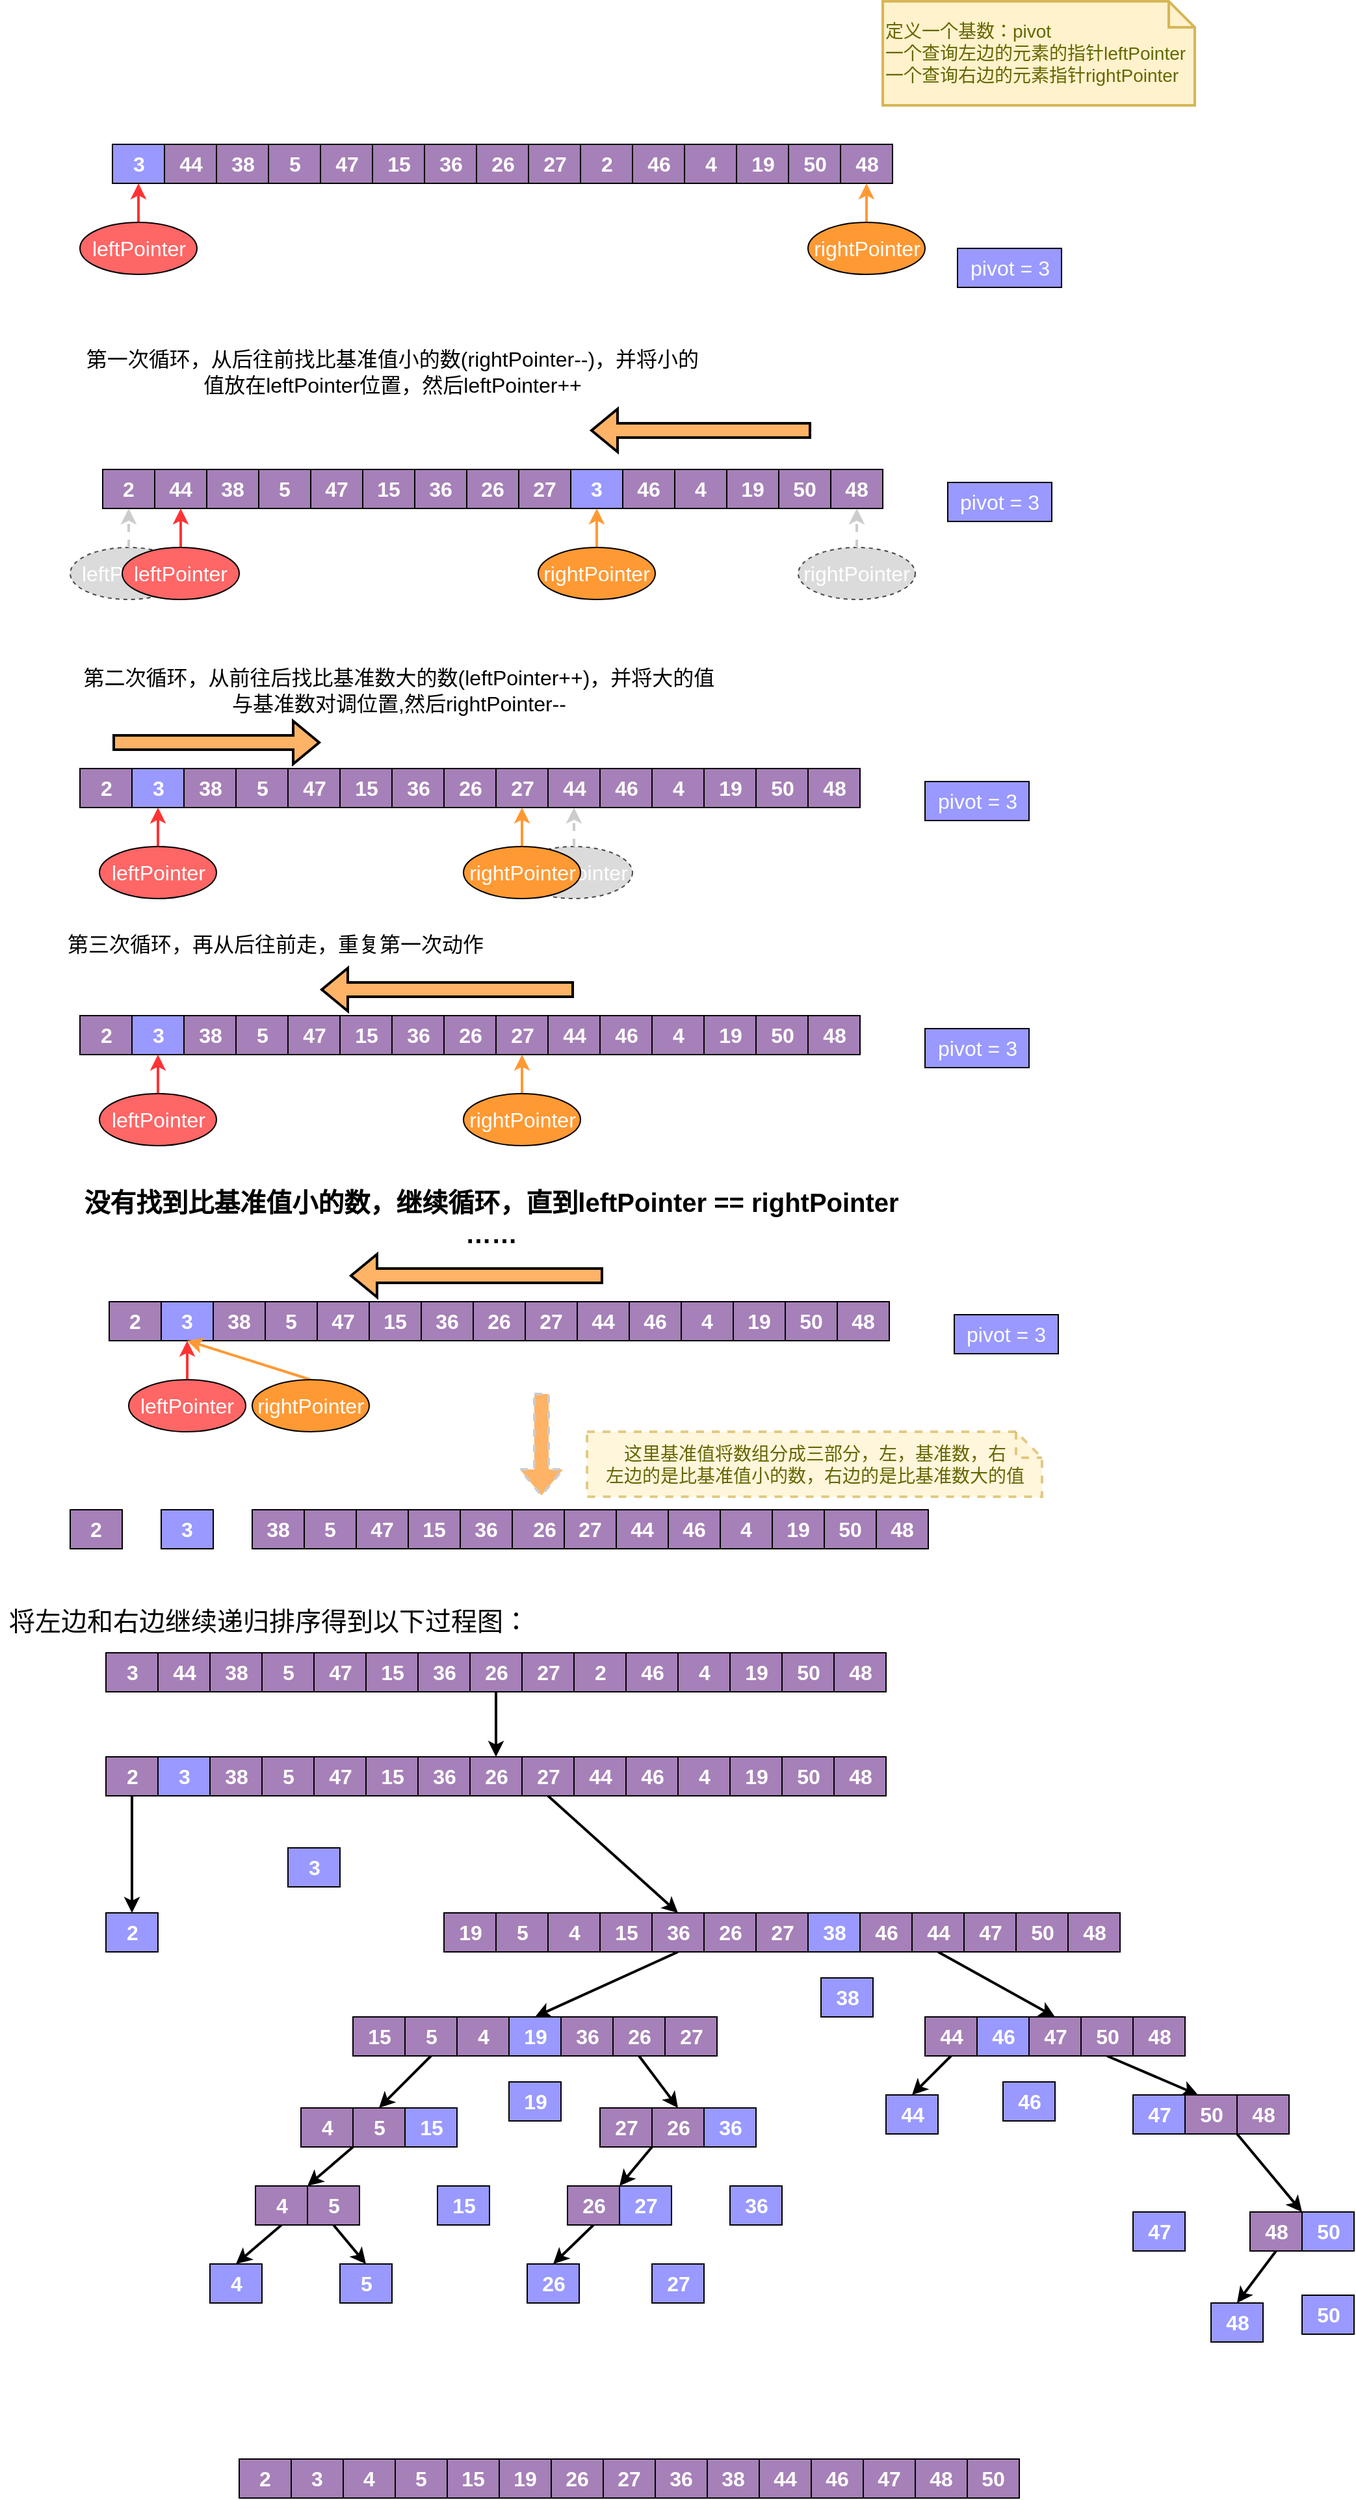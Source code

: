 <mxfile version="15.6.8" type="github">
  <diagram id="iAqZCfVzFS8ZcU3Juypn" name="快速排序">
    <mxGraphModel dx="1188" dy="649" grid="1" gridSize="10" guides="1" tooltips="1" connect="1" arrows="1" fold="1" page="1" pageScale="1" pageWidth="827" pageHeight="1169" background="none" math="0" shadow="0">
      <root>
        <mxCell id="9tDJVaDeRIvUF-UNFt_V-0" />
        <mxCell id="9tDJVaDeRIvUF-UNFt_V-1" parent="9tDJVaDeRIvUF-UNFt_V-0" />
        <mxCell id="U9XbMlSnLYRfiFvfLZtf-105" value="rightPointer" style="ellipse;whiteSpace=wrap;html=1;fontSize=16;fontColor=#FFFFFF;fillColor=#CCCCCC;align=center;dashed=1;opacity=70;rounded=0;" vertex="1" parent="9tDJVaDeRIvUF-UNFt_V-1">
          <mxGeometry x="407.5" y="730" width="90" height="40" as="geometry" />
        </mxCell>
        <mxCell id="U9XbMlSnLYRfiFvfLZtf-103" value="leftPointer" style="ellipse;whiteSpace=wrap;html=1;fontSize=16;fontColor=#FFFFFF;fillColor=#CCCCCC;align=center;dashed=1;opacity=70;rounded=0;" vertex="1" parent="9tDJVaDeRIvUF-UNFt_V-1">
          <mxGeometry x="65" y="500" width="90" height="40" as="geometry" />
        </mxCell>
        <mxCell id="DZFZquA02YwSlTw__INs-0" value="3" style="whiteSpace=wrap;html=1;fillColor=#9999FF;fontColor=#FFFFFF;fontSize=16;fontStyle=1;rounded=0;" vertex="1" parent="9tDJVaDeRIvUF-UNFt_V-1">
          <mxGeometry x="97.5" y="190" width="40" height="30" as="geometry" />
        </mxCell>
        <mxCell id="DZFZquA02YwSlTw__INs-1" value="44" style="whiteSpace=wrap;html=1;fillColor=#A680B8;fontColor=#FFFFFF;fontSize=16;fontStyle=1;rounded=0;" vertex="1" parent="9tDJVaDeRIvUF-UNFt_V-1">
          <mxGeometry x="137.5" y="190" width="40" height="30" as="geometry" />
        </mxCell>
        <mxCell id="DZFZquA02YwSlTw__INs-2" value="38" style="whiteSpace=wrap;html=1;fillColor=#A680B8;fontColor=#FFFFFF;fontSize=16;fontStyle=1;rounded=0;" vertex="1" parent="9tDJVaDeRIvUF-UNFt_V-1">
          <mxGeometry x="177.5" y="190" width="40" height="30" as="geometry" />
        </mxCell>
        <mxCell id="DZFZquA02YwSlTw__INs-3" value="5" style="whiteSpace=wrap;html=1;fillColor=#A680B8;fontColor=#FFFFFF;fontSize=16;fontStyle=1;rounded=0;" vertex="1" parent="9tDJVaDeRIvUF-UNFt_V-1">
          <mxGeometry x="217.5" y="190" width="40" height="30" as="geometry" />
        </mxCell>
        <mxCell id="DZFZquA02YwSlTw__INs-4" value="47" style="whiteSpace=wrap;html=1;fillColor=#A680B8;fontColor=#FFFFFF;fontSize=16;fontStyle=1;rounded=0;" vertex="1" parent="9tDJVaDeRIvUF-UNFt_V-1">
          <mxGeometry x="257.5" y="190" width="40" height="30" as="geometry" />
        </mxCell>
        <mxCell id="DZFZquA02YwSlTw__INs-5" value="15" style="whiteSpace=wrap;html=1;fillColor=#A680B8;fontColor=#FFFFFF;fontSize=16;fontStyle=1;rounded=0;" vertex="1" parent="9tDJVaDeRIvUF-UNFt_V-1">
          <mxGeometry x="297.5" y="190" width="40" height="30" as="geometry" />
        </mxCell>
        <mxCell id="DZFZquA02YwSlTw__INs-6" value="36" style="whiteSpace=wrap;html=1;fillColor=#A680B8;fontColor=#FFFFFF;fontSize=16;fontStyle=1;rounded=0;" vertex="1" parent="9tDJVaDeRIvUF-UNFt_V-1">
          <mxGeometry x="337.5" y="190" width="40" height="30" as="geometry" />
        </mxCell>
        <mxCell id="DZFZquA02YwSlTw__INs-7" value="26" style="whiteSpace=wrap;html=1;fillColor=#A680B8;fontColor=#FFFFFF;fontSize=16;fontStyle=1;rounded=0;" vertex="1" parent="9tDJVaDeRIvUF-UNFt_V-1">
          <mxGeometry x="377.5" y="190" width="40" height="30" as="geometry" />
        </mxCell>
        <mxCell id="DZFZquA02YwSlTw__INs-8" value="27" style="whiteSpace=wrap;html=1;fillColor=#A680B8;fontColor=#FFFFFF;fontSize=16;fontStyle=1;rounded=0;" vertex="1" parent="9tDJVaDeRIvUF-UNFt_V-1">
          <mxGeometry x="417.5" y="190" width="40" height="30" as="geometry" />
        </mxCell>
        <mxCell id="DZFZquA02YwSlTw__INs-9" value="2" style="whiteSpace=wrap;html=1;fillColor=#A680B8;fontColor=#FFFFFF;fontSize=16;fontStyle=1;rounded=0;" vertex="1" parent="9tDJVaDeRIvUF-UNFt_V-1">
          <mxGeometry x="457.5" y="190" width="40" height="30" as="geometry" />
        </mxCell>
        <mxCell id="DZFZquA02YwSlTw__INs-10" value="46" style="whiteSpace=wrap;html=1;fillColor=#A680B8;fontColor=#FFFFFF;fontSize=16;fontStyle=1;rounded=0;" vertex="1" parent="9tDJVaDeRIvUF-UNFt_V-1">
          <mxGeometry x="497.5" y="190" width="40" height="30" as="geometry" />
        </mxCell>
        <mxCell id="DZFZquA02YwSlTw__INs-11" value="4" style="whiteSpace=wrap;html=1;fillColor=#A680B8;fontColor=#FFFFFF;fontSize=16;fontStyle=1;rounded=0;" vertex="1" parent="9tDJVaDeRIvUF-UNFt_V-1">
          <mxGeometry x="537.5" y="190" width="40" height="30" as="geometry" />
        </mxCell>
        <mxCell id="DZFZquA02YwSlTw__INs-12" value="19" style="whiteSpace=wrap;html=1;fillColor=#A680B8;fontColor=#FFFFFF;fontSize=16;fontStyle=1;rounded=0;" vertex="1" parent="9tDJVaDeRIvUF-UNFt_V-1">
          <mxGeometry x="577.5" y="190" width="40" height="30" as="geometry" />
        </mxCell>
        <mxCell id="DZFZquA02YwSlTw__INs-13" value="50" style="whiteSpace=wrap;html=1;fillColor=#A680B8;fontColor=#FFFFFF;fontSize=16;fontStyle=1;rounded=0;" vertex="1" parent="9tDJVaDeRIvUF-UNFt_V-1">
          <mxGeometry x="617.5" y="190" width="40" height="30" as="geometry" />
        </mxCell>
        <mxCell id="DZFZquA02YwSlTw__INs-14" value="48" style="whiteSpace=wrap;html=1;fillColor=#A680B8;fontColor=#FFFFFF;fontSize=16;fontStyle=1;rounded=0;" vertex="1" parent="9tDJVaDeRIvUF-UNFt_V-1">
          <mxGeometry x="657.5" y="190" width="40" height="30" as="geometry" />
        </mxCell>
        <mxCell id="U9XbMlSnLYRfiFvfLZtf-0" value="pivot = 3" style="whiteSpace=wrap;html=1;fontSize=16;fontColor=#FFFFFF;fillColor=#9999FF;align=center;rounded=0;" vertex="1" parent="9tDJVaDeRIvUF-UNFt_V-1">
          <mxGeometry x="747.5" y="270" width="80" height="30" as="geometry" />
        </mxCell>
        <mxCell id="U9XbMlSnLYRfiFvfLZtf-1" value="" style="endArrow=classic;html=1;fontSize=16;fontColor=#FFFFFF;entryX=0.5;entryY=1;entryDx=0;entryDy=0;strokeWidth=2;strokeColor=#FF3333;exitX=0.5;exitY=0;exitDx=0;exitDy=0;rounded=0;" edge="1" parent="9tDJVaDeRIvUF-UNFt_V-1" source="U9XbMlSnLYRfiFvfLZtf-3">
          <mxGeometry width="50" height="50" relative="1" as="geometry">
            <mxPoint x="117.5" y="270" as="sourcePoint" />
            <mxPoint x="117.5" y="220" as="targetPoint" />
          </mxGeometry>
        </mxCell>
        <mxCell id="U9XbMlSnLYRfiFvfLZtf-2" value="" style="endArrow=classic;html=1;fontSize=16;fontColor=#FFFFFF;entryX=0.5;entryY=1;entryDx=0;entryDy=0;strokeWidth=2;strokeColor=#FF9933;exitX=0.5;exitY=0;exitDx=0;exitDy=0;fillColor=#FFB366;rounded=0;" edge="1" parent="9tDJVaDeRIvUF-UNFt_V-1" source="U9XbMlSnLYRfiFvfLZtf-4" target="DZFZquA02YwSlTw__INs-14">
          <mxGeometry width="50" height="50" relative="1" as="geometry">
            <mxPoint x="437" y="290" as="sourcePoint" />
            <mxPoint x="437" y="220" as="targetPoint" />
          </mxGeometry>
        </mxCell>
        <mxCell id="U9XbMlSnLYRfiFvfLZtf-3" value="leftPointer" style="ellipse;whiteSpace=wrap;html=1;fontSize=16;fontColor=#FFFFFF;fillColor=#FF6666;align=center;rounded=0;" vertex="1" parent="9tDJVaDeRIvUF-UNFt_V-1">
          <mxGeometry x="72.5" y="250" width="90" height="40" as="geometry" />
        </mxCell>
        <mxCell id="U9XbMlSnLYRfiFvfLZtf-4" value="rightPointer" style="ellipse;whiteSpace=wrap;html=1;fontSize=16;fontColor=#FFFFFF;fillColor=#FF9933;align=center;rounded=0;" vertex="1" parent="9tDJVaDeRIvUF-UNFt_V-1">
          <mxGeometry x="632.5" y="250" width="90" height="40" as="geometry" />
        </mxCell>
        <mxCell id="U9XbMlSnLYRfiFvfLZtf-39" value="" style="shape=flexArrow;endArrow=classic;html=1;fontSize=16;fontColor=#000000;strokeColor=#000000;strokeWidth=2;fillColor=#FFB366;rounded=0;" edge="1" parent="9tDJVaDeRIvUF-UNFt_V-1">
          <mxGeometry width="50" height="50" relative="1" as="geometry">
            <mxPoint x="635" y="410" as="sourcePoint" />
            <mxPoint x="465" y="410" as="targetPoint" />
          </mxGeometry>
        </mxCell>
        <mxCell id="U9XbMlSnLYRfiFvfLZtf-40" value="3" style="whiteSpace=wrap;html=1;fillColor=#9999FF;fontColor=#FFFFFF;fontSize=16;fontStyle=1;rounded=0;" vertex="1" parent="9tDJVaDeRIvUF-UNFt_V-1">
          <mxGeometry x="450" y="440" width="40" height="30" as="geometry" />
        </mxCell>
        <mxCell id="U9XbMlSnLYRfiFvfLZtf-41" value="44" style="whiteSpace=wrap;html=1;fillColor=#A680B8;fontColor=#FFFFFF;fontSize=16;fontStyle=1;rounded=0;" vertex="1" parent="9tDJVaDeRIvUF-UNFt_V-1">
          <mxGeometry x="130" y="440" width="40" height="30" as="geometry" />
        </mxCell>
        <mxCell id="U9XbMlSnLYRfiFvfLZtf-42" value="38" style="whiteSpace=wrap;html=1;fillColor=#A680B8;fontColor=#FFFFFF;fontSize=16;fontStyle=1;rounded=0;" vertex="1" parent="9tDJVaDeRIvUF-UNFt_V-1">
          <mxGeometry x="170" y="440" width="40" height="30" as="geometry" />
        </mxCell>
        <mxCell id="U9XbMlSnLYRfiFvfLZtf-43" value="5" style="whiteSpace=wrap;html=1;fillColor=#A680B8;fontColor=#FFFFFF;fontSize=16;fontStyle=1;rounded=0;" vertex="1" parent="9tDJVaDeRIvUF-UNFt_V-1">
          <mxGeometry x="210" y="440" width="40" height="30" as="geometry" />
        </mxCell>
        <mxCell id="U9XbMlSnLYRfiFvfLZtf-44" value="47" style="whiteSpace=wrap;html=1;fillColor=#A680B8;fontColor=#FFFFFF;fontSize=16;fontStyle=1;rounded=0;" vertex="1" parent="9tDJVaDeRIvUF-UNFt_V-1">
          <mxGeometry x="250" y="440" width="40" height="30" as="geometry" />
        </mxCell>
        <mxCell id="U9XbMlSnLYRfiFvfLZtf-45" value="15" style="whiteSpace=wrap;html=1;fillColor=#A680B8;fontColor=#FFFFFF;fontSize=16;fontStyle=1;rounded=0;" vertex="1" parent="9tDJVaDeRIvUF-UNFt_V-1">
          <mxGeometry x="290" y="440" width="40" height="30" as="geometry" />
        </mxCell>
        <mxCell id="U9XbMlSnLYRfiFvfLZtf-46" value="36" style="whiteSpace=wrap;html=1;fillColor=#A680B8;fontColor=#FFFFFF;fontSize=16;fontStyle=1;rounded=0;" vertex="1" parent="9tDJVaDeRIvUF-UNFt_V-1">
          <mxGeometry x="330" y="440" width="40" height="30" as="geometry" />
        </mxCell>
        <mxCell id="U9XbMlSnLYRfiFvfLZtf-47" value="26" style="whiteSpace=wrap;html=1;fillColor=#A680B8;fontColor=#FFFFFF;fontSize=16;fontStyle=1;rounded=0;" vertex="1" parent="9tDJVaDeRIvUF-UNFt_V-1">
          <mxGeometry x="370" y="440" width="40" height="30" as="geometry" />
        </mxCell>
        <mxCell id="U9XbMlSnLYRfiFvfLZtf-48" value="27" style="whiteSpace=wrap;html=1;fillColor=#A680B8;fontColor=#FFFFFF;fontSize=16;fontStyle=1;rounded=0;" vertex="1" parent="9tDJVaDeRIvUF-UNFt_V-1">
          <mxGeometry x="410" y="440" width="40" height="30" as="geometry" />
        </mxCell>
        <mxCell id="U9XbMlSnLYRfiFvfLZtf-49" value="2" style="whiteSpace=wrap;html=1;fillColor=#A680B8;fontColor=#FFFFFF;fontSize=16;fontStyle=1;rounded=0;" vertex="1" parent="9tDJVaDeRIvUF-UNFt_V-1">
          <mxGeometry x="90" y="440" width="40" height="30" as="geometry" />
        </mxCell>
        <mxCell id="U9XbMlSnLYRfiFvfLZtf-50" value="46" style="whiteSpace=wrap;html=1;fillColor=#A680B8;fontColor=#FFFFFF;fontSize=16;fontStyle=1;rounded=0;" vertex="1" parent="9tDJVaDeRIvUF-UNFt_V-1">
          <mxGeometry x="490" y="440" width="40" height="30" as="geometry" />
        </mxCell>
        <mxCell id="U9XbMlSnLYRfiFvfLZtf-51" value="4" style="whiteSpace=wrap;html=1;fillColor=#A680B8;fontColor=#FFFFFF;fontSize=16;fontStyle=1;rounded=0;" vertex="1" parent="9tDJVaDeRIvUF-UNFt_V-1">
          <mxGeometry x="530" y="440" width="40" height="30" as="geometry" />
        </mxCell>
        <mxCell id="U9XbMlSnLYRfiFvfLZtf-52" value="19" style="whiteSpace=wrap;html=1;fillColor=#A680B8;fontColor=#FFFFFF;fontSize=16;fontStyle=1;rounded=0;" vertex="1" parent="9tDJVaDeRIvUF-UNFt_V-1">
          <mxGeometry x="570" y="440" width="40" height="30" as="geometry" />
        </mxCell>
        <mxCell id="U9XbMlSnLYRfiFvfLZtf-53" value="50" style="whiteSpace=wrap;html=1;fillColor=#A680B8;fontColor=#FFFFFF;fontSize=16;fontStyle=1;rounded=0;" vertex="1" parent="9tDJVaDeRIvUF-UNFt_V-1">
          <mxGeometry x="610" y="440" width="40" height="30" as="geometry" />
        </mxCell>
        <mxCell id="U9XbMlSnLYRfiFvfLZtf-54" value="48" style="whiteSpace=wrap;html=1;fillColor=#A680B8;fontColor=#FFFFFF;fontSize=16;fontStyle=1;rounded=0;" vertex="1" parent="9tDJVaDeRIvUF-UNFt_V-1">
          <mxGeometry x="650" y="440" width="40" height="30" as="geometry" />
        </mxCell>
        <mxCell id="U9XbMlSnLYRfiFvfLZtf-55" value="" style="endArrow=classic;html=1;fontSize=16;fontColor=#FFFFFF;entryX=0.5;entryY=1;entryDx=0;entryDy=0;strokeWidth=2;strokeColor=#FF3333;exitX=0.5;exitY=0;exitDx=0;exitDy=0;rounded=0;" edge="1" parent="9tDJVaDeRIvUF-UNFt_V-1" source="U9XbMlSnLYRfiFvfLZtf-57" target="U9XbMlSnLYRfiFvfLZtf-41">
          <mxGeometry width="50" height="50" relative="1" as="geometry">
            <mxPoint x="110" y="520" as="sourcePoint" />
            <mxPoint x="110" y="470" as="targetPoint" />
          </mxGeometry>
        </mxCell>
        <mxCell id="U9XbMlSnLYRfiFvfLZtf-56" value="" style="endArrow=classic;html=1;fontSize=16;fontColor=#FFFFFF;entryX=0.5;entryY=1;entryDx=0;entryDy=0;strokeWidth=2;strokeColor=#FF9933;exitX=0.5;exitY=0;exitDx=0;exitDy=0;fillColor=#FFB366;rounded=0;" edge="1" parent="9tDJVaDeRIvUF-UNFt_V-1" source="U9XbMlSnLYRfiFvfLZtf-58" target="U9XbMlSnLYRfiFvfLZtf-40">
          <mxGeometry width="50" height="50" relative="1" as="geometry">
            <mxPoint x="429.5" y="540" as="sourcePoint" />
            <mxPoint x="429.5" y="470" as="targetPoint" />
          </mxGeometry>
        </mxCell>
        <mxCell id="U9XbMlSnLYRfiFvfLZtf-57" value="leftPointer" style="ellipse;whiteSpace=wrap;html=1;fontSize=16;fontColor=#FFFFFF;fillColor=#FF6666;align=center;rounded=0;" vertex="1" parent="9tDJVaDeRIvUF-UNFt_V-1">
          <mxGeometry x="105" y="500" width="90" height="40" as="geometry" />
        </mxCell>
        <mxCell id="U9XbMlSnLYRfiFvfLZtf-58" value="rightPointer" style="ellipse;whiteSpace=wrap;html=1;fontSize=16;fontColor=#FFFFFF;fillColor=#FF9933;align=center;rounded=0;" vertex="1" parent="9tDJVaDeRIvUF-UNFt_V-1">
          <mxGeometry x="425" y="500" width="90" height="40" as="geometry" />
        </mxCell>
        <mxCell id="U9XbMlSnLYRfiFvfLZtf-59" value="pivot = 3" style="whiteSpace=wrap;html=1;fontSize=16;fontColor=#FFFFFF;fillColor=#9999FF;align=center;rounded=0;" vertex="1" parent="9tDJVaDeRIvUF-UNFt_V-1">
          <mxGeometry x="740" y="450" width="80" height="30" as="geometry" />
        </mxCell>
        <mxCell id="U9XbMlSnLYRfiFvfLZtf-60" value="" style="shape=flexArrow;endArrow=classic;html=1;fontSize=16;fontColor=#000000;strokeColor=#000000;strokeWidth=2;fillColor=#FFB366;rounded=0;" edge="1" parent="9tDJVaDeRIvUF-UNFt_V-1">
          <mxGeometry width="50" height="50" relative="1" as="geometry">
            <mxPoint x="97.5" y="650" as="sourcePoint" />
            <mxPoint x="257.5" y="650" as="targetPoint" />
          </mxGeometry>
        </mxCell>
        <mxCell id="U9XbMlSnLYRfiFvfLZtf-61" value="3" style="whiteSpace=wrap;html=1;fillColor=#9999FF;fontColor=#FFFFFF;fontSize=16;fontStyle=1;rounded=0;" vertex="1" parent="9tDJVaDeRIvUF-UNFt_V-1">
          <mxGeometry x="112.5" y="670" width="40" height="30" as="geometry" />
        </mxCell>
        <mxCell id="U9XbMlSnLYRfiFvfLZtf-62" value="44" style="whiteSpace=wrap;html=1;fillColor=#A680B8;fontColor=#FFFFFF;fontSize=16;fontStyle=1;rounded=0;" vertex="1" parent="9tDJVaDeRIvUF-UNFt_V-1">
          <mxGeometry x="432.5" y="670" width="40" height="30" as="geometry" />
        </mxCell>
        <mxCell id="U9XbMlSnLYRfiFvfLZtf-63" value="38" style="whiteSpace=wrap;html=1;fillColor=#A680B8;fontColor=#FFFFFF;fontSize=16;fontStyle=1;rounded=0;" vertex="1" parent="9tDJVaDeRIvUF-UNFt_V-1">
          <mxGeometry x="152.5" y="670" width="40" height="30" as="geometry" />
        </mxCell>
        <mxCell id="U9XbMlSnLYRfiFvfLZtf-64" value="5" style="whiteSpace=wrap;html=1;fillColor=#A680B8;fontColor=#FFFFFF;fontSize=16;fontStyle=1;rounded=0;" vertex="1" parent="9tDJVaDeRIvUF-UNFt_V-1">
          <mxGeometry x="192.5" y="670" width="40" height="30" as="geometry" />
        </mxCell>
        <mxCell id="U9XbMlSnLYRfiFvfLZtf-65" value="47" style="whiteSpace=wrap;html=1;fillColor=#A680B8;fontColor=#FFFFFF;fontSize=16;fontStyle=1;rounded=0;" vertex="1" parent="9tDJVaDeRIvUF-UNFt_V-1">
          <mxGeometry x="232.5" y="670" width="40" height="30" as="geometry" />
        </mxCell>
        <mxCell id="U9XbMlSnLYRfiFvfLZtf-66" value="15" style="whiteSpace=wrap;html=1;fillColor=#A680B8;fontColor=#FFFFFF;fontSize=16;fontStyle=1;rounded=0;" vertex="1" parent="9tDJVaDeRIvUF-UNFt_V-1">
          <mxGeometry x="272.5" y="670" width="40" height="30" as="geometry" />
        </mxCell>
        <mxCell id="U9XbMlSnLYRfiFvfLZtf-67" value="36" style="whiteSpace=wrap;html=1;fillColor=#A680B8;fontColor=#FFFFFF;fontSize=16;fontStyle=1;rounded=0;" vertex="1" parent="9tDJVaDeRIvUF-UNFt_V-1">
          <mxGeometry x="312.5" y="670" width="40" height="30" as="geometry" />
        </mxCell>
        <mxCell id="U9XbMlSnLYRfiFvfLZtf-68" value="26" style="whiteSpace=wrap;html=1;fillColor=#A680B8;fontColor=#FFFFFF;fontSize=16;fontStyle=1;rounded=0;" vertex="1" parent="9tDJVaDeRIvUF-UNFt_V-1">
          <mxGeometry x="352.5" y="670" width="40" height="30" as="geometry" />
        </mxCell>
        <mxCell id="U9XbMlSnLYRfiFvfLZtf-69" value="27" style="whiteSpace=wrap;html=1;fillColor=#A680B8;fontColor=#FFFFFF;fontSize=16;fontStyle=1;rounded=0;" vertex="1" parent="9tDJVaDeRIvUF-UNFt_V-1">
          <mxGeometry x="392.5" y="670" width="40" height="30" as="geometry" />
        </mxCell>
        <mxCell id="U9XbMlSnLYRfiFvfLZtf-70" value="2" style="whiteSpace=wrap;html=1;fillColor=#A680B8;fontColor=#FFFFFF;fontSize=16;fontStyle=1;rounded=0;" vertex="1" parent="9tDJVaDeRIvUF-UNFt_V-1">
          <mxGeometry x="72.5" y="670" width="40" height="30" as="geometry" />
        </mxCell>
        <mxCell id="U9XbMlSnLYRfiFvfLZtf-71" value="46" style="whiteSpace=wrap;html=1;fillColor=#A680B8;fontColor=#FFFFFF;fontSize=16;fontStyle=1;rounded=0;" vertex="1" parent="9tDJVaDeRIvUF-UNFt_V-1">
          <mxGeometry x="472.5" y="670" width="40" height="30" as="geometry" />
        </mxCell>
        <mxCell id="U9XbMlSnLYRfiFvfLZtf-72" value="4" style="whiteSpace=wrap;html=1;fillColor=#A680B8;fontColor=#FFFFFF;fontSize=16;fontStyle=1;rounded=0;" vertex="1" parent="9tDJVaDeRIvUF-UNFt_V-1">
          <mxGeometry x="512.5" y="670" width="40" height="30" as="geometry" />
        </mxCell>
        <mxCell id="U9XbMlSnLYRfiFvfLZtf-73" value="19" style="whiteSpace=wrap;html=1;fillColor=#A680B8;fontColor=#FFFFFF;fontSize=16;fontStyle=1;rounded=0;" vertex="1" parent="9tDJVaDeRIvUF-UNFt_V-1">
          <mxGeometry x="552.5" y="670" width="40" height="30" as="geometry" />
        </mxCell>
        <mxCell id="U9XbMlSnLYRfiFvfLZtf-74" value="50" style="whiteSpace=wrap;html=1;fillColor=#A680B8;fontColor=#FFFFFF;fontSize=16;fontStyle=1;rounded=0;" vertex="1" parent="9tDJVaDeRIvUF-UNFt_V-1">
          <mxGeometry x="592.5" y="670" width="40" height="30" as="geometry" />
        </mxCell>
        <mxCell id="U9XbMlSnLYRfiFvfLZtf-75" value="48" style="whiteSpace=wrap;html=1;fillColor=#A680B8;fontColor=#FFFFFF;fontSize=16;fontStyle=1;rounded=0;" vertex="1" parent="9tDJVaDeRIvUF-UNFt_V-1">
          <mxGeometry x="632.5" y="670" width="40" height="30" as="geometry" />
        </mxCell>
        <mxCell id="U9XbMlSnLYRfiFvfLZtf-76" value="" style="endArrow=classic;html=1;fontSize=16;fontColor=#FFFFFF;entryX=0.5;entryY=1;entryDx=0;entryDy=0;strokeWidth=2;strokeColor=#FF3333;exitX=0.5;exitY=0;exitDx=0;exitDy=0;rounded=0;" edge="1" parent="9tDJVaDeRIvUF-UNFt_V-1" source="U9XbMlSnLYRfiFvfLZtf-78" target="U9XbMlSnLYRfiFvfLZtf-61">
          <mxGeometry width="50" height="50" relative="1" as="geometry">
            <mxPoint x="92.5" y="750" as="sourcePoint" />
            <mxPoint x="92.5" y="700" as="targetPoint" />
          </mxGeometry>
        </mxCell>
        <mxCell id="U9XbMlSnLYRfiFvfLZtf-77" value="" style="endArrow=classic;html=1;fontSize=16;fontColor=#FFFFFF;entryX=0.5;entryY=1;entryDx=0;entryDy=0;strokeWidth=2;strokeColor=#FF9933;exitX=0.5;exitY=0;exitDx=0;exitDy=0;fillColor=#FFB366;rounded=0;" edge="1" parent="9tDJVaDeRIvUF-UNFt_V-1" source="U9XbMlSnLYRfiFvfLZtf-79" target="U9XbMlSnLYRfiFvfLZtf-69">
          <mxGeometry width="50" height="50" relative="1" as="geometry">
            <mxPoint x="412" y="770" as="sourcePoint" />
            <mxPoint x="412" y="700" as="targetPoint" />
          </mxGeometry>
        </mxCell>
        <mxCell id="U9XbMlSnLYRfiFvfLZtf-78" value="leftPointer" style="ellipse;whiteSpace=wrap;html=1;fontSize=16;fontColor=#FFFFFF;fillColor=#FF6666;align=center;rounded=0;" vertex="1" parent="9tDJVaDeRIvUF-UNFt_V-1">
          <mxGeometry x="87.5" y="730" width="90" height="40" as="geometry" />
        </mxCell>
        <mxCell id="U9XbMlSnLYRfiFvfLZtf-79" value="rightPointer" style="ellipse;whiteSpace=wrap;html=1;fontSize=16;fontColor=#FFFFFF;fillColor=#FF9933;align=center;rounded=0;" vertex="1" parent="9tDJVaDeRIvUF-UNFt_V-1">
          <mxGeometry x="367.5" y="730" width="90" height="40" as="geometry" />
        </mxCell>
        <mxCell id="U9XbMlSnLYRfiFvfLZtf-80" value="pivot = 3" style="whiteSpace=wrap;html=1;fontSize=16;fontColor=#FFFFFF;fillColor=#9999FF;align=center;rounded=0;" vertex="1" parent="9tDJVaDeRIvUF-UNFt_V-1">
          <mxGeometry x="722.5" y="680" width="80" height="30" as="geometry" />
        </mxCell>
        <mxCell id="U9XbMlSnLYRfiFvfLZtf-82" value="" style="shape=flexArrow;endArrow=classic;html=1;fontSize=16;fontColor=#000000;strokeColor=#000000;strokeWidth=2;fillColor=#FFB366;rounded=0;" edge="1" parent="9tDJVaDeRIvUF-UNFt_V-1">
          <mxGeometry width="50" height="50" relative="1" as="geometry">
            <mxPoint x="452.5" y="840" as="sourcePoint" />
            <mxPoint x="257.5" y="840" as="targetPoint" />
          </mxGeometry>
        </mxCell>
        <mxCell id="U9XbMlSnLYRfiFvfLZtf-83" value="3" style="whiteSpace=wrap;html=1;fillColor=#9999FF;fontColor=#FFFFFF;fontSize=16;fontStyle=1;rounded=0;" vertex="1" parent="9tDJVaDeRIvUF-UNFt_V-1">
          <mxGeometry x="112.5" y="860" width="40" height="30" as="geometry" />
        </mxCell>
        <mxCell id="U9XbMlSnLYRfiFvfLZtf-84" value="44" style="whiteSpace=wrap;html=1;fillColor=#A680B8;fontColor=#FFFFFF;fontSize=16;fontStyle=1;rounded=0;" vertex="1" parent="9tDJVaDeRIvUF-UNFt_V-1">
          <mxGeometry x="432.5" y="860" width="40" height="30" as="geometry" />
        </mxCell>
        <mxCell id="U9XbMlSnLYRfiFvfLZtf-85" value="38" style="whiteSpace=wrap;html=1;fillColor=#A680B8;fontColor=#FFFFFF;fontSize=16;fontStyle=1;rounded=0;" vertex="1" parent="9tDJVaDeRIvUF-UNFt_V-1">
          <mxGeometry x="152.5" y="860" width="40" height="30" as="geometry" />
        </mxCell>
        <mxCell id="U9XbMlSnLYRfiFvfLZtf-86" value="5" style="whiteSpace=wrap;html=1;fillColor=#A680B8;fontColor=#FFFFFF;fontSize=16;fontStyle=1;rounded=0;" vertex="1" parent="9tDJVaDeRIvUF-UNFt_V-1">
          <mxGeometry x="192.5" y="860" width="40" height="30" as="geometry" />
        </mxCell>
        <mxCell id="U9XbMlSnLYRfiFvfLZtf-87" value="47" style="whiteSpace=wrap;html=1;fillColor=#A680B8;fontColor=#FFFFFF;fontSize=16;fontStyle=1;rounded=0;" vertex="1" parent="9tDJVaDeRIvUF-UNFt_V-1">
          <mxGeometry x="232.5" y="860" width="40" height="30" as="geometry" />
        </mxCell>
        <mxCell id="U9XbMlSnLYRfiFvfLZtf-88" value="15" style="whiteSpace=wrap;html=1;fillColor=#A680B8;fontColor=#FFFFFF;fontSize=16;fontStyle=1;rounded=0;" vertex="1" parent="9tDJVaDeRIvUF-UNFt_V-1">
          <mxGeometry x="272.5" y="860" width="40" height="30" as="geometry" />
        </mxCell>
        <mxCell id="U9XbMlSnLYRfiFvfLZtf-89" value="36" style="whiteSpace=wrap;html=1;fillColor=#A680B8;fontColor=#FFFFFF;fontSize=16;fontStyle=1;rounded=0;" vertex="1" parent="9tDJVaDeRIvUF-UNFt_V-1">
          <mxGeometry x="312.5" y="860" width="40" height="30" as="geometry" />
        </mxCell>
        <mxCell id="U9XbMlSnLYRfiFvfLZtf-90" value="26" style="whiteSpace=wrap;html=1;fillColor=#A680B8;fontColor=#FFFFFF;fontSize=16;fontStyle=1;rounded=0;" vertex="1" parent="9tDJVaDeRIvUF-UNFt_V-1">
          <mxGeometry x="352.5" y="860" width="40" height="30" as="geometry" />
        </mxCell>
        <mxCell id="U9XbMlSnLYRfiFvfLZtf-91" value="27" style="whiteSpace=wrap;html=1;fillColor=#A680B8;fontColor=#FFFFFF;fontSize=16;fontStyle=1;rounded=0;" vertex="1" parent="9tDJVaDeRIvUF-UNFt_V-1">
          <mxGeometry x="392.5" y="860" width="40" height="30" as="geometry" />
        </mxCell>
        <mxCell id="U9XbMlSnLYRfiFvfLZtf-92" value="2" style="whiteSpace=wrap;html=1;fillColor=#A680B8;fontColor=#FFFFFF;fontSize=16;fontStyle=1;rounded=0;" vertex="1" parent="9tDJVaDeRIvUF-UNFt_V-1">
          <mxGeometry x="72.5" y="860" width="40" height="30" as="geometry" />
        </mxCell>
        <mxCell id="U9XbMlSnLYRfiFvfLZtf-93" value="46" style="whiteSpace=wrap;html=1;fillColor=#A680B8;fontColor=#FFFFFF;fontSize=16;fontStyle=1;rounded=0;" vertex="1" parent="9tDJVaDeRIvUF-UNFt_V-1">
          <mxGeometry x="472.5" y="860" width="40" height="30" as="geometry" />
        </mxCell>
        <mxCell id="U9XbMlSnLYRfiFvfLZtf-94" value="4" style="whiteSpace=wrap;html=1;fillColor=#A680B8;fontColor=#FFFFFF;fontSize=16;fontStyle=1;rounded=0;" vertex="1" parent="9tDJVaDeRIvUF-UNFt_V-1">
          <mxGeometry x="512.5" y="860" width="40" height="30" as="geometry" />
        </mxCell>
        <mxCell id="U9XbMlSnLYRfiFvfLZtf-95" value="19" style="whiteSpace=wrap;html=1;fillColor=#A680B8;fontColor=#FFFFFF;fontSize=16;fontStyle=1;rounded=0;" vertex="1" parent="9tDJVaDeRIvUF-UNFt_V-1">
          <mxGeometry x="552.5" y="860" width="40" height="30" as="geometry" />
        </mxCell>
        <mxCell id="U9XbMlSnLYRfiFvfLZtf-96" value="50" style="whiteSpace=wrap;html=1;fillColor=#A680B8;fontColor=#FFFFFF;fontSize=16;fontStyle=1;rounded=0;" vertex="1" parent="9tDJVaDeRIvUF-UNFt_V-1">
          <mxGeometry x="592.5" y="860" width="40" height="30" as="geometry" />
        </mxCell>
        <mxCell id="U9XbMlSnLYRfiFvfLZtf-97" value="48" style="whiteSpace=wrap;html=1;fillColor=#A680B8;fontColor=#FFFFFF;fontSize=16;fontStyle=1;rounded=0;" vertex="1" parent="9tDJVaDeRIvUF-UNFt_V-1">
          <mxGeometry x="632.5" y="860" width="40" height="30" as="geometry" />
        </mxCell>
        <mxCell id="U9XbMlSnLYRfiFvfLZtf-98" value="" style="endArrow=classic;html=1;fontSize=16;fontColor=#FFFFFF;entryX=0.5;entryY=1;entryDx=0;entryDy=0;strokeWidth=2;strokeColor=#FF3333;exitX=0.5;exitY=0;exitDx=0;exitDy=0;rounded=0;" edge="1" parent="9tDJVaDeRIvUF-UNFt_V-1" source="U9XbMlSnLYRfiFvfLZtf-100" target="U9XbMlSnLYRfiFvfLZtf-83">
          <mxGeometry width="50" height="50" relative="1" as="geometry">
            <mxPoint x="92.5" y="940" as="sourcePoint" />
            <mxPoint x="92.5" y="890" as="targetPoint" />
          </mxGeometry>
        </mxCell>
        <mxCell id="U9XbMlSnLYRfiFvfLZtf-99" value="" style="endArrow=classic;html=1;fontSize=16;fontColor=#FFFFFF;entryX=0.5;entryY=1;entryDx=0;entryDy=0;strokeWidth=2;strokeColor=#FF9933;exitX=0.5;exitY=0;exitDx=0;exitDy=0;fillColor=#FFB366;rounded=0;" edge="1" parent="9tDJVaDeRIvUF-UNFt_V-1" source="U9XbMlSnLYRfiFvfLZtf-101" target="U9XbMlSnLYRfiFvfLZtf-91">
          <mxGeometry width="50" height="50" relative="1" as="geometry">
            <mxPoint x="412" y="960" as="sourcePoint" />
            <mxPoint x="412" y="890" as="targetPoint" />
          </mxGeometry>
        </mxCell>
        <mxCell id="U9XbMlSnLYRfiFvfLZtf-100" value="leftPointer" style="ellipse;whiteSpace=wrap;html=1;fontSize=16;fontColor=#FFFFFF;fillColor=#FF6666;align=center;rounded=0;" vertex="1" parent="9tDJVaDeRIvUF-UNFt_V-1">
          <mxGeometry x="87.5" y="920" width="90" height="40" as="geometry" />
        </mxCell>
        <mxCell id="U9XbMlSnLYRfiFvfLZtf-101" value="rightPointer" style="ellipse;whiteSpace=wrap;html=1;fontSize=16;fontColor=#FFFFFF;fillColor=#FF9933;align=center;rounded=0;" vertex="1" parent="9tDJVaDeRIvUF-UNFt_V-1">
          <mxGeometry x="367.5" y="920" width="90" height="40" as="geometry" />
        </mxCell>
        <mxCell id="U9XbMlSnLYRfiFvfLZtf-102" value="pivot = 3" style="whiteSpace=wrap;html=1;fontSize=16;fontColor=#FFFFFF;fillColor=#9999FF;align=center;rounded=0;" vertex="1" parent="9tDJVaDeRIvUF-UNFt_V-1">
          <mxGeometry x="722.5" y="870" width="80" height="30" as="geometry" />
        </mxCell>
        <mxCell id="U9XbMlSnLYRfiFvfLZtf-104" value="" style="endArrow=classic;html=1;fontSize=16;fontColor=#FFFFFF;entryX=0.5;entryY=1;entryDx=0;entryDy=0;strokeWidth=2;strokeColor=#CCCCCC;exitX=0.5;exitY=0;exitDx=0;exitDy=0;fillColor=#FFB366;dashed=1;rounded=0;" edge="1" parent="9tDJVaDeRIvUF-UNFt_V-1" source="U9XbMlSnLYRfiFvfLZtf-103" target="U9XbMlSnLYRfiFvfLZtf-49">
          <mxGeometry width="50" height="50" relative="1" as="geometry">
            <mxPoint x="440" y="510" as="sourcePoint" />
            <mxPoint x="440" y="480" as="targetPoint" />
          </mxGeometry>
        </mxCell>
        <mxCell id="U9XbMlSnLYRfiFvfLZtf-106" value="" style="endArrow=classic;html=1;fontSize=16;fontColor=#FFFFFF;entryX=0.5;entryY=1;entryDx=0;entryDy=0;strokeWidth=2;strokeColor=#CCCCCC;exitX=0.5;exitY=0;exitDx=0;exitDy=0;fillColor=#FFB366;dashed=1;rounded=0;" edge="1" parent="9tDJVaDeRIvUF-UNFt_V-1" source="U9XbMlSnLYRfiFvfLZtf-105" target="U9XbMlSnLYRfiFvfLZtf-62">
          <mxGeometry width="50" height="50" relative="1" as="geometry">
            <mxPoint x="102.5" y="590" as="sourcePoint" />
            <mxPoint x="102.5" y="560" as="targetPoint" />
          </mxGeometry>
        </mxCell>
        <mxCell id="U9XbMlSnLYRfiFvfLZtf-107" value="没有找到比基准值小的数，继续循环，直到leftPointer == rightPointer&lt;br&gt;……" style="text;html=1;strokeColor=none;fillColor=none;align=center;verticalAlign=middle;whiteSpace=wrap;dashed=1;fontSize=20;fontColor=#000000;opacity=70;fontStyle=1;rounded=0;" vertex="1" parent="9tDJVaDeRIvUF-UNFt_V-1">
          <mxGeometry x="25" y="990" width="727.5" height="50" as="geometry" />
        </mxCell>
        <mxCell id="U9XbMlSnLYRfiFvfLZtf-108" value="" style="shape=flexArrow;endArrow=classic;html=1;fontSize=16;fontColor=#000000;strokeColor=#000000;strokeWidth=2;fillColor=#FFB366;rounded=0;" edge="1" parent="9tDJVaDeRIvUF-UNFt_V-1">
          <mxGeometry width="50" height="50" relative="1" as="geometry">
            <mxPoint x="475" y="1060" as="sourcePoint" />
            <mxPoint x="280" y="1060" as="targetPoint" />
          </mxGeometry>
        </mxCell>
        <mxCell id="U9XbMlSnLYRfiFvfLZtf-109" value="3" style="whiteSpace=wrap;html=1;fillColor=#9999FF;fontColor=#FFFFFF;fontSize=16;fontStyle=1;rounded=0;" vertex="1" parent="9tDJVaDeRIvUF-UNFt_V-1">
          <mxGeometry x="135" y="1080" width="40" height="30" as="geometry" />
        </mxCell>
        <mxCell id="U9XbMlSnLYRfiFvfLZtf-110" value="44" style="whiteSpace=wrap;html=1;fillColor=#A680B8;fontColor=#FFFFFF;fontSize=16;fontStyle=1;rounded=0;" vertex="1" parent="9tDJVaDeRIvUF-UNFt_V-1">
          <mxGeometry x="455" y="1080" width="40" height="30" as="geometry" />
        </mxCell>
        <mxCell id="U9XbMlSnLYRfiFvfLZtf-111" value="38" style="whiteSpace=wrap;html=1;fillColor=#A680B8;fontColor=#FFFFFF;fontSize=16;fontStyle=1;rounded=0;" vertex="1" parent="9tDJVaDeRIvUF-UNFt_V-1">
          <mxGeometry x="175" y="1080" width="40" height="30" as="geometry" />
        </mxCell>
        <mxCell id="U9XbMlSnLYRfiFvfLZtf-112" value="5" style="whiteSpace=wrap;html=1;fillColor=#A680B8;fontColor=#FFFFFF;fontSize=16;fontStyle=1;rounded=0;" vertex="1" parent="9tDJVaDeRIvUF-UNFt_V-1">
          <mxGeometry x="215" y="1080" width="40" height="30" as="geometry" />
        </mxCell>
        <mxCell id="U9XbMlSnLYRfiFvfLZtf-113" value="47" style="whiteSpace=wrap;html=1;fillColor=#A680B8;fontColor=#FFFFFF;fontSize=16;fontStyle=1;rounded=0;" vertex="1" parent="9tDJVaDeRIvUF-UNFt_V-1">
          <mxGeometry x="255" y="1080" width="40" height="30" as="geometry" />
        </mxCell>
        <mxCell id="U9XbMlSnLYRfiFvfLZtf-114" value="15" style="whiteSpace=wrap;html=1;fillColor=#A680B8;fontColor=#FFFFFF;fontSize=16;fontStyle=1;rounded=0;" vertex="1" parent="9tDJVaDeRIvUF-UNFt_V-1">
          <mxGeometry x="295" y="1080" width="40" height="30" as="geometry" />
        </mxCell>
        <mxCell id="U9XbMlSnLYRfiFvfLZtf-115" value="36" style="whiteSpace=wrap;html=1;fillColor=#A680B8;fontColor=#FFFFFF;fontSize=16;fontStyle=1;rounded=0;" vertex="1" parent="9tDJVaDeRIvUF-UNFt_V-1">
          <mxGeometry x="335" y="1080" width="40" height="30" as="geometry" />
        </mxCell>
        <mxCell id="U9XbMlSnLYRfiFvfLZtf-116" value="26" style="whiteSpace=wrap;html=1;fillColor=#A680B8;fontColor=#FFFFFF;fontSize=16;fontStyle=1;rounded=0;" vertex="1" parent="9tDJVaDeRIvUF-UNFt_V-1">
          <mxGeometry x="375" y="1080" width="40" height="30" as="geometry" />
        </mxCell>
        <mxCell id="U9XbMlSnLYRfiFvfLZtf-117" value="27" style="whiteSpace=wrap;html=1;fillColor=#A680B8;fontColor=#FFFFFF;fontSize=16;fontStyle=1;rounded=0;" vertex="1" parent="9tDJVaDeRIvUF-UNFt_V-1">
          <mxGeometry x="415" y="1080" width="40" height="30" as="geometry" />
        </mxCell>
        <mxCell id="U9XbMlSnLYRfiFvfLZtf-118" value="2" style="whiteSpace=wrap;html=1;fillColor=#A680B8;fontColor=#FFFFFF;fontSize=16;fontStyle=1;rounded=0;" vertex="1" parent="9tDJVaDeRIvUF-UNFt_V-1">
          <mxGeometry x="95" y="1080" width="40" height="30" as="geometry" />
        </mxCell>
        <mxCell id="U9XbMlSnLYRfiFvfLZtf-119" value="46" style="whiteSpace=wrap;html=1;fillColor=#A680B8;fontColor=#FFFFFF;fontSize=16;fontStyle=1;rounded=0;" vertex="1" parent="9tDJVaDeRIvUF-UNFt_V-1">
          <mxGeometry x="495" y="1080" width="40" height="30" as="geometry" />
        </mxCell>
        <mxCell id="U9XbMlSnLYRfiFvfLZtf-120" value="4" style="whiteSpace=wrap;html=1;fillColor=#A680B8;fontColor=#FFFFFF;fontSize=16;fontStyle=1;rounded=0;" vertex="1" parent="9tDJVaDeRIvUF-UNFt_V-1">
          <mxGeometry x="535" y="1080" width="40" height="30" as="geometry" />
        </mxCell>
        <mxCell id="U9XbMlSnLYRfiFvfLZtf-121" value="19" style="whiteSpace=wrap;html=1;fillColor=#A680B8;fontColor=#FFFFFF;fontSize=16;fontStyle=1;rounded=0;" vertex="1" parent="9tDJVaDeRIvUF-UNFt_V-1">
          <mxGeometry x="575" y="1080" width="40" height="30" as="geometry" />
        </mxCell>
        <mxCell id="U9XbMlSnLYRfiFvfLZtf-122" value="50" style="whiteSpace=wrap;html=1;fillColor=#A680B8;fontColor=#FFFFFF;fontSize=16;fontStyle=1;rounded=0;" vertex="1" parent="9tDJVaDeRIvUF-UNFt_V-1">
          <mxGeometry x="615" y="1080" width="40" height="30" as="geometry" />
        </mxCell>
        <mxCell id="U9XbMlSnLYRfiFvfLZtf-123" value="48" style="whiteSpace=wrap;html=1;fillColor=#A680B8;fontColor=#FFFFFF;fontSize=16;fontStyle=1;rounded=0;" vertex="1" parent="9tDJVaDeRIvUF-UNFt_V-1">
          <mxGeometry x="655" y="1080" width="40" height="30" as="geometry" />
        </mxCell>
        <mxCell id="U9XbMlSnLYRfiFvfLZtf-124" value="" style="endArrow=classic;html=1;fontSize=16;fontColor=#FFFFFF;entryX=0.5;entryY=1;entryDx=0;entryDy=0;strokeWidth=2;strokeColor=#FF3333;exitX=0.5;exitY=0;exitDx=0;exitDy=0;rounded=0;" edge="1" parent="9tDJVaDeRIvUF-UNFt_V-1" source="U9XbMlSnLYRfiFvfLZtf-126" target="U9XbMlSnLYRfiFvfLZtf-109">
          <mxGeometry width="50" height="50" relative="1" as="geometry">
            <mxPoint x="115" y="1160" as="sourcePoint" />
            <mxPoint x="115" y="1110" as="targetPoint" />
          </mxGeometry>
        </mxCell>
        <mxCell id="U9XbMlSnLYRfiFvfLZtf-125" value="" style="endArrow=classic;html=1;fontSize=16;fontColor=#FFFFFF;entryX=0.5;entryY=1;entryDx=0;entryDy=0;strokeWidth=2;strokeColor=#FF9933;exitX=0.5;exitY=0;exitDx=0;exitDy=0;fillColor=#FFB366;rounded=0;" edge="1" parent="9tDJVaDeRIvUF-UNFt_V-1" source="U9XbMlSnLYRfiFvfLZtf-127" target="U9XbMlSnLYRfiFvfLZtf-109">
          <mxGeometry width="50" height="50" relative="1" as="geometry">
            <mxPoint x="434.5" y="1180" as="sourcePoint" />
            <mxPoint x="434.5" y="1110" as="targetPoint" />
          </mxGeometry>
        </mxCell>
        <mxCell id="U9XbMlSnLYRfiFvfLZtf-126" value="leftPointer" style="ellipse;whiteSpace=wrap;html=1;fontSize=16;fontColor=#FFFFFF;fillColor=#FF6666;align=center;rounded=0;" vertex="1" parent="9tDJVaDeRIvUF-UNFt_V-1">
          <mxGeometry x="110" y="1140" width="90" height="40" as="geometry" />
        </mxCell>
        <mxCell id="U9XbMlSnLYRfiFvfLZtf-127" value="rightPointer" style="ellipse;whiteSpace=wrap;html=1;fontSize=16;fontColor=#FFFFFF;fillColor=#FF9933;align=center;rounded=0;" vertex="1" parent="9tDJVaDeRIvUF-UNFt_V-1">
          <mxGeometry x="205" y="1140" width="90" height="40" as="geometry" />
        </mxCell>
        <mxCell id="U9XbMlSnLYRfiFvfLZtf-128" value="pivot = 3" style="whiteSpace=wrap;html=1;fontSize=16;fontColor=#FFFFFF;fillColor=#9999FF;align=center;rounded=0;" vertex="1" parent="9tDJVaDeRIvUF-UNFt_V-1">
          <mxGeometry x="745" y="1090" width="80" height="30" as="geometry" />
        </mxCell>
        <mxCell id="U9XbMlSnLYRfiFvfLZtf-129" value="3" style="whiteSpace=wrap;html=1;fillColor=#9999FF;fontColor=#FFFFFF;fontSize=16;fontStyle=1;rounded=0;" vertex="1" parent="9tDJVaDeRIvUF-UNFt_V-1">
          <mxGeometry x="135" y="1240" width="40" height="30" as="geometry" />
        </mxCell>
        <mxCell id="U9XbMlSnLYRfiFvfLZtf-130" value="44" style="whiteSpace=wrap;html=1;fillColor=#A680B8;fontColor=#FFFFFF;fontSize=16;fontStyle=1;rounded=0;" vertex="1" parent="9tDJVaDeRIvUF-UNFt_V-1">
          <mxGeometry x="485" y="1240" width="40" height="30" as="geometry" />
        </mxCell>
        <mxCell id="U9XbMlSnLYRfiFvfLZtf-131" value="38" style="whiteSpace=wrap;html=1;fillColor=#A680B8;fontColor=#FFFFFF;fontSize=16;fontStyle=1;rounded=0;" vertex="1" parent="9tDJVaDeRIvUF-UNFt_V-1">
          <mxGeometry x="205" y="1240" width="40" height="30" as="geometry" />
        </mxCell>
        <mxCell id="U9XbMlSnLYRfiFvfLZtf-132" value="5" style="whiteSpace=wrap;html=1;fillColor=#A680B8;fontColor=#FFFFFF;fontSize=16;fontStyle=1;rounded=0;" vertex="1" parent="9tDJVaDeRIvUF-UNFt_V-1">
          <mxGeometry x="245" y="1240" width="40" height="30" as="geometry" />
        </mxCell>
        <mxCell id="U9XbMlSnLYRfiFvfLZtf-133" value="47" style="whiteSpace=wrap;html=1;fillColor=#A680B8;fontColor=#FFFFFF;fontSize=16;fontStyle=1;rounded=0;" vertex="1" parent="9tDJVaDeRIvUF-UNFt_V-1">
          <mxGeometry x="285" y="1240" width="40" height="30" as="geometry" />
        </mxCell>
        <mxCell id="U9XbMlSnLYRfiFvfLZtf-134" value="15" style="whiteSpace=wrap;html=1;fillColor=#A680B8;fontColor=#FFFFFF;fontSize=16;fontStyle=1;rounded=0;" vertex="1" parent="9tDJVaDeRIvUF-UNFt_V-1">
          <mxGeometry x="325" y="1240" width="40" height="30" as="geometry" />
        </mxCell>
        <mxCell id="U9XbMlSnLYRfiFvfLZtf-135" value="36" style="whiteSpace=wrap;html=1;fillColor=#A680B8;fontColor=#FFFFFF;fontSize=16;fontStyle=1;rounded=0;" vertex="1" parent="9tDJVaDeRIvUF-UNFt_V-1">
          <mxGeometry x="365" y="1240" width="40" height="30" as="geometry" />
        </mxCell>
        <mxCell id="U9XbMlSnLYRfiFvfLZtf-136" value="26" style="whiteSpace=wrap;html=1;fillColor=#A680B8;fontColor=#FFFFFF;fontSize=16;fontStyle=1;rounded=0;" vertex="1" parent="9tDJVaDeRIvUF-UNFt_V-1">
          <mxGeometry x="405" y="1240" width="50" height="30" as="geometry" />
        </mxCell>
        <mxCell id="U9XbMlSnLYRfiFvfLZtf-137" value="27" style="whiteSpace=wrap;html=1;fillColor=#A680B8;fontColor=#FFFFFF;fontSize=16;fontStyle=1;rounded=0;" vertex="1" parent="9tDJVaDeRIvUF-UNFt_V-1">
          <mxGeometry x="445" y="1240" width="40" height="30" as="geometry" />
        </mxCell>
        <mxCell id="U9XbMlSnLYRfiFvfLZtf-138" value="2" style="whiteSpace=wrap;html=1;fillColor=#A680B8;fontColor=#FFFFFF;fontSize=16;fontStyle=1;rounded=0;" vertex="1" parent="9tDJVaDeRIvUF-UNFt_V-1">
          <mxGeometry x="65" y="1240" width="40" height="30" as="geometry" />
        </mxCell>
        <mxCell id="U9XbMlSnLYRfiFvfLZtf-139" value="46" style="whiteSpace=wrap;html=1;fillColor=#A680B8;fontColor=#FFFFFF;fontSize=16;fontStyle=1;rounded=0;" vertex="1" parent="9tDJVaDeRIvUF-UNFt_V-1">
          <mxGeometry x="525" y="1240" width="40" height="30" as="geometry" />
        </mxCell>
        <mxCell id="U9XbMlSnLYRfiFvfLZtf-140" value="4" style="whiteSpace=wrap;html=1;fillColor=#A680B8;fontColor=#FFFFFF;fontSize=16;fontStyle=1;rounded=0;" vertex="1" parent="9tDJVaDeRIvUF-UNFt_V-1">
          <mxGeometry x="565" y="1240" width="40" height="30" as="geometry" />
        </mxCell>
        <mxCell id="U9XbMlSnLYRfiFvfLZtf-141" value="19" style="whiteSpace=wrap;html=1;fillColor=#A680B8;fontColor=#FFFFFF;fontSize=16;fontStyle=1;rounded=0;" vertex="1" parent="9tDJVaDeRIvUF-UNFt_V-1">
          <mxGeometry x="605" y="1240" width="40" height="30" as="geometry" />
        </mxCell>
        <mxCell id="U9XbMlSnLYRfiFvfLZtf-142" value="50" style="whiteSpace=wrap;html=1;fillColor=#A680B8;fontColor=#FFFFFF;fontSize=16;fontStyle=1;rounded=0;" vertex="1" parent="9tDJVaDeRIvUF-UNFt_V-1">
          <mxGeometry x="645" y="1240" width="40" height="30" as="geometry" />
        </mxCell>
        <mxCell id="U9XbMlSnLYRfiFvfLZtf-143" value="48" style="whiteSpace=wrap;html=1;fillColor=#A680B8;fontColor=#FFFFFF;fontSize=16;fontStyle=1;rounded=0;" vertex="1" parent="9tDJVaDeRIvUF-UNFt_V-1">
          <mxGeometry x="685" y="1240" width="40" height="30" as="geometry" />
        </mxCell>
        <mxCell id="U9XbMlSnLYRfiFvfLZtf-144" value="" style="shape=flexArrow;endArrow=classic;html=1;dashed=1;fontSize=20;fontColor=#000000;strokeColor=#CCCCCC;strokeWidth=2;fillColor=#FFB366;rounded=0;" edge="1" parent="9tDJVaDeRIvUF-UNFt_V-1">
          <mxGeometry width="50" height="50" relative="1" as="geometry">
            <mxPoint x="427.5" y="1150" as="sourcePoint" />
            <mxPoint x="427.5" y="1230" as="targetPoint" />
          </mxGeometry>
        </mxCell>
        <mxCell id="U9XbMlSnLYRfiFvfLZtf-145" value="3" style="whiteSpace=wrap;html=1;fillColor=#A680B8;fontColor=#FFFFFF;fontSize=16;fontStyle=1;rounded=0;" vertex="1" parent="9tDJVaDeRIvUF-UNFt_V-1">
          <mxGeometry x="92.5" y="1350" width="40" height="30" as="geometry" />
        </mxCell>
        <mxCell id="U9XbMlSnLYRfiFvfLZtf-146" value="44" style="whiteSpace=wrap;html=1;fillColor=#A680B8;fontColor=#FFFFFF;fontSize=16;fontStyle=1;rounded=0;" vertex="1" parent="9tDJVaDeRIvUF-UNFt_V-1">
          <mxGeometry x="132.5" y="1350" width="40" height="30" as="geometry" />
        </mxCell>
        <mxCell id="U9XbMlSnLYRfiFvfLZtf-147" value="38" style="whiteSpace=wrap;html=1;fillColor=#A680B8;fontColor=#FFFFFF;fontSize=16;fontStyle=1;rounded=0;" vertex="1" parent="9tDJVaDeRIvUF-UNFt_V-1">
          <mxGeometry x="172.5" y="1350" width="40" height="30" as="geometry" />
        </mxCell>
        <mxCell id="U9XbMlSnLYRfiFvfLZtf-148" value="5" style="whiteSpace=wrap;html=1;fillColor=#A680B8;fontColor=#FFFFFF;fontSize=16;fontStyle=1;rounded=0;" vertex="1" parent="9tDJVaDeRIvUF-UNFt_V-1">
          <mxGeometry x="212.5" y="1350" width="40" height="30" as="geometry" />
        </mxCell>
        <mxCell id="U9XbMlSnLYRfiFvfLZtf-149" value="47" style="whiteSpace=wrap;html=1;fillColor=#A680B8;fontColor=#FFFFFF;fontSize=16;fontStyle=1;rounded=0;" vertex="1" parent="9tDJVaDeRIvUF-UNFt_V-1">
          <mxGeometry x="252.5" y="1350" width="40" height="30" as="geometry" />
        </mxCell>
        <mxCell id="U9XbMlSnLYRfiFvfLZtf-150" value="15" style="whiteSpace=wrap;html=1;fillColor=#A680B8;fontColor=#FFFFFF;fontSize=16;fontStyle=1;rounded=0;" vertex="1" parent="9tDJVaDeRIvUF-UNFt_V-1">
          <mxGeometry x="292.5" y="1350" width="40" height="30" as="geometry" />
        </mxCell>
        <mxCell id="U9XbMlSnLYRfiFvfLZtf-151" value="36" style="whiteSpace=wrap;html=1;fillColor=#A680B8;fontColor=#FFFFFF;fontSize=16;fontStyle=1;rounded=0;" vertex="1" parent="9tDJVaDeRIvUF-UNFt_V-1">
          <mxGeometry x="332.5" y="1350" width="40" height="30" as="geometry" />
        </mxCell>
        <mxCell id="U9XbMlSnLYRfiFvfLZtf-175" style="edgeStyle=none;orthogonalLoop=1;jettySize=auto;html=1;exitX=0.5;exitY=1;exitDx=0;exitDy=0;entryX=0.5;entryY=0;entryDx=0;entryDy=0;fontSize=20;fontColor=#000000;strokeColor=#000000;strokeWidth=2;fillColor=#FFB366;rounded=0;" edge="1" parent="9tDJVaDeRIvUF-UNFt_V-1" source="U9XbMlSnLYRfiFvfLZtf-152" target="U9XbMlSnLYRfiFvfLZtf-167">
          <mxGeometry relative="1" as="geometry" />
        </mxCell>
        <mxCell id="U9XbMlSnLYRfiFvfLZtf-152" value="26" style="whiteSpace=wrap;html=1;fillColor=#A680B8;fontColor=#FFFFFF;fontSize=16;fontStyle=1;rounded=0;" vertex="1" parent="9tDJVaDeRIvUF-UNFt_V-1">
          <mxGeometry x="372.5" y="1350" width="40" height="30" as="geometry" />
        </mxCell>
        <mxCell id="U9XbMlSnLYRfiFvfLZtf-153" value="27" style="whiteSpace=wrap;html=1;fillColor=#A680B8;fontColor=#FFFFFF;fontSize=16;fontStyle=1;rounded=0;" vertex="1" parent="9tDJVaDeRIvUF-UNFt_V-1">
          <mxGeometry x="412.5" y="1350" width="40" height="30" as="geometry" />
        </mxCell>
        <mxCell id="U9XbMlSnLYRfiFvfLZtf-154" value="2" style="whiteSpace=wrap;html=1;fillColor=#A680B8;fontColor=#FFFFFF;fontSize=16;fontStyle=1;rounded=0;" vertex="1" parent="9tDJVaDeRIvUF-UNFt_V-1">
          <mxGeometry x="452.5" y="1350" width="40" height="30" as="geometry" />
        </mxCell>
        <mxCell id="U9XbMlSnLYRfiFvfLZtf-155" value="46" style="whiteSpace=wrap;html=1;fillColor=#A680B8;fontColor=#FFFFFF;fontSize=16;fontStyle=1;rounded=0;" vertex="1" parent="9tDJVaDeRIvUF-UNFt_V-1">
          <mxGeometry x="492.5" y="1350" width="40" height="30" as="geometry" />
        </mxCell>
        <mxCell id="U9XbMlSnLYRfiFvfLZtf-156" value="4" style="whiteSpace=wrap;html=1;fillColor=#A680B8;fontColor=#FFFFFF;fontSize=16;fontStyle=1;rounded=0;" vertex="1" parent="9tDJVaDeRIvUF-UNFt_V-1">
          <mxGeometry x="532.5" y="1350" width="40" height="30" as="geometry" />
        </mxCell>
        <mxCell id="U9XbMlSnLYRfiFvfLZtf-157" value="19" style="whiteSpace=wrap;html=1;fillColor=#A680B8;fontColor=#FFFFFF;fontSize=16;fontStyle=1;rounded=0;" vertex="1" parent="9tDJVaDeRIvUF-UNFt_V-1">
          <mxGeometry x="572.5" y="1350" width="40" height="30" as="geometry" />
        </mxCell>
        <mxCell id="U9XbMlSnLYRfiFvfLZtf-158" value="50" style="whiteSpace=wrap;html=1;fillColor=#A680B8;fontColor=#FFFFFF;fontSize=16;fontStyle=1;rounded=0;" vertex="1" parent="9tDJVaDeRIvUF-UNFt_V-1">
          <mxGeometry x="612.5" y="1350" width="40" height="30" as="geometry" />
        </mxCell>
        <mxCell id="U9XbMlSnLYRfiFvfLZtf-159" value="48" style="whiteSpace=wrap;html=1;fillColor=#A680B8;fontColor=#FFFFFF;fontSize=16;fontStyle=1;rounded=0;" vertex="1" parent="9tDJVaDeRIvUF-UNFt_V-1">
          <mxGeometry x="652.5" y="1350" width="40" height="30" as="geometry" />
        </mxCell>
        <mxCell id="U9XbMlSnLYRfiFvfLZtf-160" value="3" style="whiteSpace=wrap;html=1;fillColor=#9999FF;fontColor=#FFFFFF;fontSize=16;fontStyle=1;rounded=0;" vertex="1" parent="9tDJVaDeRIvUF-UNFt_V-1">
          <mxGeometry x="132.5" y="1430" width="40" height="30" as="geometry" />
        </mxCell>
        <mxCell id="U9XbMlSnLYRfiFvfLZtf-161" value="44" style="whiteSpace=wrap;html=1;fillColor=#A680B8;fontColor=#FFFFFF;fontSize=16;fontStyle=1;rounded=0;" vertex="1" parent="9tDJVaDeRIvUF-UNFt_V-1">
          <mxGeometry x="452.5" y="1430" width="40" height="30" as="geometry" />
        </mxCell>
        <mxCell id="U9XbMlSnLYRfiFvfLZtf-162" value="38" style="whiteSpace=wrap;html=1;fillColor=#A680B8;fontColor=#FFFFFF;fontSize=16;fontStyle=1;rounded=0;" vertex="1" parent="9tDJVaDeRIvUF-UNFt_V-1">
          <mxGeometry x="172.5" y="1430" width="40" height="30" as="geometry" />
        </mxCell>
        <mxCell id="U9XbMlSnLYRfiFvfLZtf-163" value="5" style="whiteSpace=wrap;html=1;fillColor=#A680B8;fontColor=#FFFFFF;fontSize=16;fontStyle=1;rounded=0;" vertex="1" parent="9tDJVaDeRIvUF-UNFt_V-1">
          <mxGeometry x="212.5" y="1430" width="40" height="30" as="geometry" />
        </mxCell>
        <mxCell id="U9XbMlSnLYRfiFvfLZtf-164" value="47" style="whiteSpace=wrap;html=1;fillColor=#A680B8;fontColor=#FFFFFF;fontSize=16;fontStyle=1;rounded=0;" vertex="1" parent="9tDJVaDeRIvUF-UNFt_V-1">
          <mxGeometry x="252.5" y="1430" width="40" height="30" as="geometry" />
        </mxCell>
        <mxCell id="U9XbMlSnLYRfiFvfLZtf-165" value="15" style="whiteSpace=wrap;html=1;fillColor=#A680B8;fontColor=#FFFFFF;fontSize=16;fontStyle=1;rounded=0;" vertex="1" parent="9tDJVaDeRIvUF-UNFt_V-1">
          <mxGeometry x="292.5" y="1430" width="40" height="30" as="geometry" />
        </mxCell>
        <mxCell id="U9XbMlSnLYRfiFvfLZtf-166" value="36" style="whiteSpace=wrap;html=1;fillColor=#A680B8;fontColor=#FFFFFF;fontSize=16;fontStyle=1;rounded=0;" vertex="1" parent="9tDJVaDeRIvUF-UNFt_V-1">
          <mxGeometry x="332.5" y="1430" width="40" height="30" as="geometry" />
        </mxCell>
        <mxCell id="U9XbMlSnLYRfiFvfLZtf-167" value="26" style="whiteSpace=wrap;html=1;fillColor=#A680B8;fontColor=#FFFFFF;fontSize=16;fontStyle=1;rounded=0;" vertex="1" parent="9tDJVaDeRIvUF-UNFt_V-1">
          <mxGeometry x="372.5" y="1430" width="40" height="30" as="geometry" />
        </mxCell>
        <mxCell id="U9XbMlSnLYRfiFvfLZtf-192" style="edgeStyle=none;orthogonalLoop=1;jettySize=auto;html=1;exitX=0.5;exitY=1;exitDx=0;exitDy=0;entryX=1;entryY=0;entryDx=0;entryDy=0;fontSize=20;fontColor=#000000;strokeColor=#000000;strokeWidth=2;fillColor=#FFB366;rounded=0;" edge="1" parent="9tDJVaDeRIvUF-UNFt_V-1" source="U9XbMlSnLYRfiFvfLZtf-168">
          <mxGeometry relative="1" as="geometry">
            <mxPoint x="532.5" y="1550" as="targetPoint" />
          </mxGeometry>
        </mxCell>
        <mxCell id="U9XbMlSnLYRfiFvfLZtf-168" value="27" style="whiteSpace=wrap;html=1;fillColor=#A680B8;fontColor=#FFFFFF;fontSize=16;fontStyle=1;rounded=0;" vertex="1" parent="9tDJVaDeRIvUF-UNFt_V-1">
          <mxGeometry x="412.5" y="1430" width="40" height="30" as="geometry" />
        </mxCell>
        <mxCell id="U9XbMlSnLYRfiFvfLZtf-177" style="edgeStyle=none;orthogonalLoop=1;jettySize=auto;html=1;exitX=0.5;exitY=1;exitDx=0;exitDy=0;entryX=0.5;entryY=0;entryDx=0;entryDy=0;fontSize=20;fontColor=#000000;strokeColor=#000000;strokeWidth=2;fillColor=#FFB366;rounded=0;" edge="1" parent="9tDJVaDeRIvUF-UNFt_V-1" source="U9XbMlSnLYRfiFvfLZtf-169" target="U9XbMlSnLYRfiFvfLZtf-176">
          <mxGeometry relative="1" as="geometry" />
        </mxCell>
        <mxCell id="U9XbMlSnLYRfiFvfLZtf-169" value="2" style="whiteSpace=wrap;html=1;fillColor=#A680B8;fontColor=#FFFFFF;fontSize=16;fontStyle=1;rounded=0;" vertex="1" parent="9tDJVaDeRIvUF-UNFt_V-1">
          <mxGeometry x="92.5" y="1430" width="40" height="30" as="geometry" />
        </mxCell>
        <mxCell id="U9XbMlSnLYRfiFvfLZtf-170" value="46" style="whiteSpace=wrap;html=1;fillColor=#A680B8;fontColor=#FFFFFF;fontSize=16;fontStyle=1;rounded=0;" vertex="1" parent="9tDJVaDeRIvUF-UNFt_V-1">
          <mxGeometry x="492.5" y="1430" width="40" height="30" as="geometry" />
        </mxCell>
        <mxCell id="U9XbMlSnLYRfiFvfLZtf-171" value="4" style="whiteSpace=wrap;html=1;fillColor=#A680B8;fontColor=#FFFFFF;fontSize=16;fontStyle=1;rounded=0;" vertex="1" parent="9tDJVaDeRIvUF-UNFt_V-1">
          <mxGeometry x="532.5" y="1430" width="40" height="30" as="geometry" />
        </mxCell>
        <mxCell id="U9XbMlSnLYRfiFvfLZtf-172" value="19" style="whiteSpace=wrap;html=1;fillColor=#A680B8;fontColor=#FFFFFF;fontSize=16;fontStyle=1;rounded=0;" vertex="1" parent="9tDJVaDeRIvUF-UNFt_V-1">
          <mxGeometry x="572.5" y="1430" width="40" height="30" as="geometry" />
        </mxCell>
        <mxCell id="U9XbMlSnLYRfiFvfLZtf-173" value="50" style="whiteSpace=wrap;html=1;fillColor=#A680B8;fontColor=#FFFFFF;fontSize=16;fontStyle=1;rounded=0;" vertex="1" parent="9tDJVaDeRIvUF-UNFt_V-1">
          <mxGeometry x="612.5" y="1430" width="40" height="30" as="geometry" />
        </mxCell>
        <mxCell id="U9XbMlSnLYRfiFvfLZtf-174" value="48" style="whiteSpace=wrap;html=1;fillColor=#A680B8;fontColor=#FFFFFF;fontSize=16;fontStyle=1;rounded=0;" vertex="1" parent="9tDJVaDeRIvUF-UNFt_V-1">
          <mxGeometry x="652.5" y="1430" width="40" height="30" as="geometry" />
        </mxCell>
        <mxCell id="U9XbMlSnLYRfiFvfLZtf-176" value="2" style="whiteSpace=wrap;html=1;fillColor=#9999FF;fontColor=#FFFFFF;fontSize=16;fontStyle=1;rounded=0;" vertex="1" parent="9tDJVaDeRIvUF-UNFt_V-1">
          <mxGeometry x="92.5" y="1550" width="40" height="30" as="geometry" />
        </mxCell>
        <mxCell id="U9XbMlSnLYRfiFvfLZtf-178" value="3" style="whiteSpace=wrap;html=1;fillColor=#9999FF;fontColor=#FFFFFF;fontSize=16;fontStyle=1;rounded=0;" vertex="1" parent="9tDJVaDeRIvUF-UNFt_V-1">
          <mxGeometry x="232.5" y="1500" width="40" height="30" as="geometry" />
        </mxCell>
        <mxCell id="U9XbMlSnLYRfiFvfLZtf-288" style="edgeStyle=none;orthogonalLoop=1;jettySize=auto;html=1;exitX=0.5;exitY=1;exitDx=0;exitDy=0;entryX=0.5;entryY=0;entryDx=0;entryDy=0;fontSize=20;fontColor=#000000;strokeColor=#000000;strokeWidth=2;fillColor=#FFB366;rounded=0;" edge="1" parent="9tDJVaDeRIvUF-UNFt_V-1" source="U9XbMlSnLYRfiFvfLZtf-247" target="U9XbMlSnLYRfiFvfLZtf-270">
          <mxGeometry relative="1" as="geometry" />
        </mxCell>
        <mxCell id="U9XbMlSnLYRfiFvfLZtf-247" value="44" style="whiteSpace=wrap;html=1;fillColor=#A680B8;fontColor=#FFFFFF;fontSize=16;fontStyle=1;rounded=0;" vertex="1" parent="9tDJVaDeRIvUF-UNFt_V-1">
          <mxGeometry x="712.5" y="1550" width="40" height="30" as="geometry" />
        </mxCell>
        <mxCell id="U9XbMlSnLYRfiFvfLZtf-248" value="38" style="whiteSpace=wrap;html=1;fillColor=#9999FF;fontColor=#FFFFFF;fontSize=16;fontStyle=1;rounded=0;" vertex="1" parent="9tDJVaDeRIvUF-UNFt_V-1">
          <mxGeometry x="632.5" y="1550" width="40" height="30" as="geometry" />
        </mxCell>
        <mxCell id="U9XbMlSnLYRfiFvfLZtf-249" value="5" style="whiteSpace=wrap;html=1;fillColor=#A680B8;fontColor=#FFFFFF;fontSize=16;fontStyle=1;rounded=0;" vertex="1" parent="9tDJVaDeRIvUF-UNFt_V-1">
          <mxGeometry x="392.5" y="1550" width="40" height="30" as="geometry" />
        </mxCell>
        <mxCell id="U9XbMlSnLYRfiFvfLZtf-250" value="47" style="whiteSpace=wrap;html=1;fillColor=#A680B8;fontColor=#FFFFFF;fontSize=16;fontStyle=1;rounded=0;" vertex="1" parent="9tDJVaDeRIvUF-UNFt_V-1">
          <mxGeometry x="752.5" y="1550" width="40" height="30" as="geometry" />
        </mxCell>
        <mxCell id="U9XbMlSnLYRfiFvfLZtf-251" value="15" style="whiteSpace=wrap;html=1;fillColor=#A680B8;fontColor=#FFFFFF;fontSize=16;fontStyle=1;rounded=0;" vertex="1" parent="9tDJVaDeRIvUF-UNFt_V-1">
          <mxGeometry x="472.5" y="1550" width="40" height="30" as="geometry" />
        </mxCell>
        <mxCell id="U9XbMlSnLYRfiFvfLZtf-287" style="edgeStyle=none;orthogonalLoop=1;jettySize=auto;html=1;exitX=0.5;exitY=1;exitDx=0;exitDy=0;entryX=0.5;entryY=0;entryDx=0;entryDy=0;fontSize=20;fontColor=#000000;strokeColor=#000000;strokeWidth=2;fillColor=#FFB366;rounded=0;" edge="1" parent="9tDJVaDeRIvUF-UNFt_V-1" source="U9XbMlSnLYRfiFvfLZtf-252" target="U9XbMlSnLYRfiFvfLZtf-280">
          <mxGeometry relative="1" as="geometry" />
        </mxCell>
        <mxCell id="U9XbMlSnLYRfiFvfLZtf-252" value="36" style="whiteSpace=wrap;html=1;fillColor=#A680B8;fontColor=#FFFFFF;fontSize=16;fontStyle=1;rounded=0;" vertex="1" parent="9tDJVaDeRIvUF-UNFt_V-1">
          <mxGeometry x="512.5" y="1550" width="40" height="30" as="geometry" />
        </mxCell>
        <mxCell id="U9XbMlSnLYRfiFvfLZtf-253" value="26" style="whiteSpace=wrap;html=1;fillColor=#A680B8;fontColor=#FFFFFF;fontSize=16;fontStyle=1;rounded=0;" vertex="1" parent="9tDJVaDeRIvUF-UNFt_V-1">
          <mxGeometry x="552.5" y="1550" width="40" height="30" as="geometry" />
        </mxCell>
        <mxCell id="U9XbMlSnLYRfiFvfLZtf-254" value="27" style="whiteSpace=wrap;html=1;fillColor=#A680B8;fontColor=#FFFFFF;fontSize=16;fontStyle=1;rounded=0;" vertex="1" parent="9tDJVaDeRIvUF-UNFt_V-1">
          <mxGeometry x="592.5" y="1550" width="40" height="30" as="geometry" />
        </mxCell>
        <mxCell id="U9XbMlSnLYRfiFvfLZtf-255" value="46" style="whiteSpace=wrap;html=1;fillColor=#A680B8;fontColor=#FFFFFF;fontSize=16;fontStyle=1;rounded=0;" vertex="1" parent="9tDJVaDeRIvUF-UNFt_V-1">
          <mxGeometry x="672.5" y="1550" width="40" height="30" as="geometry" />
        </mxCell>
        <mxCell id="U9XbMlSnLYRfiFvfLZtf-256" value="4" style="whiteSpace=wrap;html=1;fillColor=#A680B8;fontColor=#FFFFFF;fontSize=16;fontStyle=1;rounded=0;" vertex="1" parent="9tDJVaDeRIvUF-UNFt_V-1">
          <mxGeometry x="432.5" y="1550" width="40" height="30" as="geometry" />
        </mxCell>
        <mxCell id="U9XbMlSnLYRfiFvfLZtf-257" value="19" style="whiteSpace=wrap;html=1;fillColor=#A680B8;fontColor=#FFFFFF;fontSize=16;fontStyle=1;rounded=0;" vertex="1" parent="9tDJVaDeRIvUF-UNFt_V-1">
          <mxGeometry x="352.5" y="1550" width="40" height="30" as="geometry" />
        </mxCell>
        <mxCell id="U9XbMlSnLYRfiFvfLZtf-258" value="50" style="whiteSpace=wrap;html=1;fillColor=#A680B8;fontColor=#FFFFFF;fontSize=16;fontStyle=1;rounded=0;" vertex="1" parent="9tDJVaDeRIvUF-UNFt_V-1">
          <mxGeometry x="792.5" y="1550" width="40" height="30" as="geometry" />
        </mxCell>
        <mxCell id="U9XbMlSnLYRfiFvfLZtf-259" value="48" style="whiteSpace=wrap;html=1;fillColor=#A680B8;fontColor=#FFFFFF;fontSize=16;fontStyle=1;rounded=0;" vertex="1" parent="9tDJVaDeRIvUF-UNFt_V-1">
          <mxGeometry x="832.5" y="1550" width="40" height="30" as="geometry" />
        </mxCell>
        <mxCell id="U9XbMlSnLYRfiFvfLZtf-268" value="38" style="whiteSpace=wrap;html=1;fillColor=#9999FF;fontColor=#FFFFFF;fontSize=16;fontStyle=1;rounded=0;" vertex="1" parent="9tDJVaDeRIvUF-UNFt_V-1">
          <mxGeometry x="642.5" y="1600" width="40" height="30" as="geometry" />
        </mxCell>
        <mxCell id="U9XbMlSnLYRfiFvfLZtf-299" style="edgeStyle=none;orthogonalLoop=1;jettySize=auto;html=1;exitX=0.5;exitY=1;exitDx=0;exitDy=0;entryX=0.5;entryY=0;entryDx=0;entryDy=0;fontSize=20;fontColor=#000000;strokeColor=#000000;strokeWidth=2;fillColor=#FFB366;rounded=0;" edge="1" parent="9tDJVaDeRIvUF-UNFt_V-1" source="U9XbMlSnLYRfiFvfLZtf-269" target="U9XbMlSnLYRfiFvfLZtf-298">
          <mxGeometry relative="1" as="geometry" />
        </mxCell>
        <mxCell id="U9XbMlSnLYRfiFvfLZtf-269" value="44" style="whiteSpace=wrap;html=1;fillColor=#A680B8;fontColor=#FFFFFF;fontSize=16;fontStyle=1;rounded=0;" vertex="1" parent="9tDJVaDeRIvUF-UNFt_V-1">
          <mxGeometry x="722.5" y="1630" width="40" height="30" as="geometry" />
        </mxCell>
        <mxCell id="U9XbMlSnLYRfiFvfLZtf-270" value="47" style="whiteSpace=wrap;html=1;fillColor=#A680B8;fontColor=#FFFFFF;fontSize=16;fontStyle=1;rounded=0;" vertex="1" parent="9tDJVaDeRIvUF-UNFt_V-1">
          <mxGeometry x="802.5" y="1630" width="40" height="30" as="geometry" />
        </mxCell>
        <mxCell id="U9XbMlSnLYRfiFvfLZtf-271" value="46" style="whiteSpace=wrap;html=1;fillColor=#9999FF;fontColor=#FFFFFF;fontSize=16;fontStyle=1;rounded=0;" vertex="1" parent="9tDJVaDeRIvUF-UNFt_V-1">
          <mxGeometry x="762.5" y="1630" width="40" height="30" as="geometry" />
        </mxCell>
        <mxCell id="U9XbMlSnLYRfiFvfLZtf-304" style="edgeStyle=none;orthogonalLoop=1;jettySize=auto;html=1;exitX=0.5;exitY=1;exitDx=0;exitDy=0;entryX=0.25;entryY=0;entryDx=0;entryDy=0;fontSize=20;fontColor=#000000;strokeColor=#000000;strokeWidth=2;fillColor=#FFB366;rounded=0;" edge="1" parent="9tDJVaDeRIvUF-UNFt_V-1" source="U9XbMlSnLYRfiFvfLZtf-272" target="U9XbMlSnLYRfiFvfLZtf-302">
          <mxGeometry relative="1" as="geometry" />
        </mxCell>
        <mxCell id="U9XbMlSnLYRfiFvfLZtf-272" value="50" style="whiteSpace=wrap;html=1;fillColor=#A680B8;fontColor=#FFFFFF;fontSize=16;fontStyle=1;rounded=0;" vertex="1" parent="9tDJVaDeRIvUF-UNFt_V-1">
          <mxGeometry x="842.5" y="1630" width="40" height="30" as="geometry" />
        </mxCell>
        <mxCell id="U9XbMlSnLYRfiFvfLZtf-273" value="48" style="whiteSpace=wrap;html=1;fillColor=#A680B8;fontColor=#FFFFFF;fontSize=16;fontStyle=1;rounded=0;" vertex="1" parent="9tDJVaDeRIvUF-UNFt_V-1">
          <mxGeometry x="882.5" y="1630" width="40" height="30" as="geometry" />
        </mxCell>
        <mxCell id="U9XbMlSnLYRfiFvfLZtf-296" style="edgeStyle=none;orthogonalLoop=1;jettySize=auto;html=1;exitX=0.5;exitY=1;exitDx=0;exitDy=0;entryX=0.5;entryY=0;entryDx=0;entryDy=0;fontSize=20;fontColor=#000000;strokeColor=#000000;strokeWidth=2;fillColor=#FFB366;rounded=0;" edge="1" parent="9tDJVaDeRIvUF-UNFt_V-1" source="U9XbMlSnLYRfiFvfLZtf-274" target="U9XbMlSnLYRfiFvfLZtf-289">
          <mxGeometry relative="1" as="geometry" />
        </mxCell>
        <mxCell id="U9XbMlSnLYRfiFvfLZtf-274" value="5" style="whiteSpace=wrap;html=1;fillColor=#A680B8;fontColor=#FFFFFF;fontSize=16;fontStyle=1;rounded=0;" vertex="1" parent="9tDJVaDeRIvUF-UNFt_V-1">
          <mxGeometry x="322.5" y="1630" width="40" height="30" as="geometry" />
        </mxCell>
        <mxCell id="U9XbMlSnLYRfiFvfLZtf-275" value="15" style="whiteSpace=wrap;html=1;fillColor=#A680B8;fontColor=#FFFFFF;fontSize=16;fontStyle=1;rounded=0;" vertex="1" parent="9tDJVaDeRIvUF-UNFt_V-1">
          <mxGeometry x="282.5" y="1630" width="40" height="30" as="geometry" />
        </mxCell>
        <mxCell id="U9XbMlSnLYRfiFvfLZtf-276" value="36" style="whiteSpace=wrap;html=1;fillColor=#A680B8;fontColor=#FFFFFF;fontSize=16;fontStyle=1;rounded=0;" vertex="1" parent="9tDJVaDeRIvUF-UNFt_V-1">
          <mxGeometry x="442.5" y="1630" width="40" height="30" as="geometry" />
        </mxCell>
        <mxCell id="U9XbMlSnLYRfiFvfLZtf-297" style="edgeStyle=none;orthogonalLoop=1;jettySize=auto;html=1;exitX=0.5;exitY=1;exitDx=0;exitDy=0;entryX=0.5;entryY=0;entryDx=0;entryDy=0;fontSize=20;fontColor=#000000;strokeColor=#000000;strokeWidth=2;fillColor=#FFB366;rounded=0;" edge="1" parent="9tDJVaDeRIvUF-UNFt_V-1" source="U9XbMlSnLYRfiFvfLZtf-277" target="U9XbMlSnLYRfiFvfLZtf-294">
          <mxGeometry relative="1" as="geometry" />
        </mxCell>
        <mxCell id="U9XbMlSnLYRfiFvfLZtf-277" value="26" style="whiteSpace=wrap;html=1;fillColor=#A680B8;fontColor=#FFFFFF;fontSize=16;fontStyle=1;rounded=0;" vertex="1" parent="9tDJVaDeRIvUF-UNFt_V-1">
          <mxGeometry x="482.5" y="1630" width="40" height="30" as="geometry" />
        </mxCell>
        <mxCell id="U9XbMlSnLYRfiFvfLZtf-278" value="27" style="whiteSpace=wrap;html=1;fillColor=#A680B8;fontColor=#FFFFFF;fontSize=16;fontStyle=1;rounded=0;" vertex="1" parent="9tDJVaDeRIvUF-UNFt_V-1">
          <mxGeometry x="522.5" y="1630" width="40" height="30" as="geometry" />
        </mxCell>
        <mxCell id="U9XbMlSnLYRfiFvfLZtf-279" value="4" style="whiteSpace=wrap;html=1;fillColor=#A680B8;fontColor=#FFFFFF;fontSize=16;fontStyle=1;rounded=0;" vertex="1" parent="9tDJVaDeRIvUF-UNFt_V-1">
          <mxGeometry x="362.5" y="1630" width="40" height="30" as="geometry" />
        </mxCell>
        <mxCell id="U9XbMlSnLYRfiFvfLZtf-280" value="19" style="whiteSpace=wrap;html=1;fillColor=#9999FF;fontColor=#FFFFFF;fontSize=16;fontStyle=1;rounded=0;" vertex="1" parent="9tDJVaDeRIvUF-UNFt_V-1">
          <mxGeometry x="402.5" y="1630" width="40" height="30" as="geometry" />
        </mxCell>
        <mxCell id="U9XbMlSnLYRfiFvfLZtf-307" style="edgeStyle=none;orthogonalLoop=1;jettySize=auto;html=1;exitX=0;exitY=1;exitDx=0;exitDy=0;entryX=0;entryY=0;entryDx=0;entryDy=0;fontSize=20;fontColor=#000000;strokeColor=#000000;strokeWidth=2;fillColor=#FFB366;rounded=0;" edge="1" parent="9tDJVaDeRIvUF-UNFt_V-1" source="U9XbMlSnLYRfiFvfLZtf-289" target="U9XbMlSnLYRfiFvfLZtf-305">
          <mxGeometry relative="1" as="geometry" />
        </mxCell>
        <mxCell id="U9XbMlSnLYRfiFvfLZtf-289" value="5" style="whiteSpace=wrap;html=1;fillColor=#A680B8;fontColor=#FFFFFF;fontSize=16;fontStyle=1;rounded=0;" vertex="1" parent="9tDJVaDeRIvUF-UNFt_V-1">
          <mxGeometry x="282.5" y="1700" width="40" height="30" as="geometry" />
        </mxCell>
        <mxCell id="U9XbMlSnLYRfiFvfLZtf-290" value="15" style="whiteSpace=wrap;html=1;fillColor=#9999FF;fontColor=#FFFFFF;fontSize=16;fontStyle=1;rounded=0;" vertex="1" parent="9tDJVaDeRIvUF-UNFt_V-1">
          <mxGeometry x="322.5" y="1700" width="40" height="30" as="geometry" />
        </mxCell>
        <mxCell id="U9XbMlSnLYRfiFvfLZtf-291" value="4" style="whiteSpace=wrap;html=1;fillColor=#A680B8;fontColor=#FFFFFF;fontSize=16;fontStyle=1;rounded=0;" vertex="1" parent="9tDJVaDeRIvUF-UNFt_V-1">
          <mxGeometry x="242.5" y="1700" width="40" height="30" as="geometry" />
        </mxCell>
        <mxCell id="U9XbMlSnLYRfiFvfLZtf-292" value="19" style="whiteSpace=wrap;html=1;fillColor=#9999FF;fontColor=#FFFFFF;fontSize=16;fontStyle=1;rounded=0;" vertex="1" parent="9tDJVaDeRIvUF-UNFt_V-1">
          <mxGeometry x="402.5" y="1680" width="40" height="30" as="geometry" />
        </mxCell>
        <mxCell id="U9XbMlSnLYRfiFvfLZtf-293" value="36" style="whiteSpace=wrap;html=1;fillColor=#9999FF;fontColor=#FFFFFF;fontSize=16;fontStyle=1;rounded=0;" vertex="1" parent="9tDJVaDeRIvUF-UNFt_V-1">
          <mxGeometry x="552.5" y="1700" width="40" height="30" as="geometry" />
        </mxCell>
        <mxCell id="U9XbMlSnLYRfiFvfLZtf-294" value="26" style="whiteSpace=wrap;html=1;fillColor=#A680B8;fontColor=#FFFFFF;fontSize=16;fontStyle=1;rounded=0;" vertex="1" parent="9tDJVaDeRIvUF-UNFt_V-1">
          <mxGeometry x="512.5" y="1700" width="40" height="30" as="geometry" />
        </mxCell>
        <mxCell id="U9XbMlSnLYRfiFvfLZtf-319" style="edgeStyle=none;orthogonalLoop=1;jettySize=auto;html=1;exitX=1;exitY=1;exitDx=0;exitDy=0;entryX=1;entryY=0;entryDx=0;entryDy=0;fontSize=20;fontColor=#000000;strokeColor=#000000;strokeWidth=2;fillColor=#FFB366;rounded=0;" edge="1" parent="9tDJVaDeRIvUF-UNFt_V-1" source="U9XbMlSnLYRfiFvfLZtf-295" target="U9XbMlSnLYRfiFvfLZtf-315">
          <mxGeometry relative="1" as="geometry" />
        </mxCell>
        <mxCell id="U9XbMlSnLYRfiFvfLZtf-295" value="27" style="whiteSpace=wrap;html=1;fillColor=#A680B8;fontColor=#FFFFFF;fontSize=16;fontStyle=1;rounded=0;" vertex="1" parent="9tDJVaDeRIvUF-UNFt_V-1">
          <mxGeometry x="472.5" y="1700" width="40" height="30" as="geometry" />
        </mxCell>
        <mxCell id="U9XbMlSnLYRfiFvfLZtf-298" value="44" style="whiteSpace=wrap;html=1;fillColor=#9999FF;fontColor=#FFFFFF;fontSize=16;fontStyle=1;rounded=0;" vertex="1" parent="9tDJVaDeRIvUF-UNFt_V-1">
          <mxGeometry x="692.5" y="1690" width="40" height="30" as="geometry" />
        </mxCell>
        <mxCell id="U9XbMlSnLYRfiFvfLZtf-300" value="46" style="whiteSpace=wrap;html=1;fillColor=#9999FF;fontColor=#FFFFFF;fontSize=16;fontStyle=1;rounded=0;" vertex="1" parent="9tDJVaDeRIvUF-UNFt_V-1">
          <mxGeometry x="782.5" y="1680" width="40" height="30" as="geometry" />
        </mxCell>
        <mxCell id="U9XbMlSnLYRfiFvfLZtf-301" value="47" style="whiteSpace=wrap;html=1;fillColor=#9999FF;fontColor=#FFFFFF;fontSize=16;fontStyle=1;rounded=0;" vertex="1" parent="9tDJVaDeRIvUF-UNFt_V-1">
          <mxGeometry x="882.5" y="1690" width="40" height="30" as="geometry" />
        </mxCell>
        <mxCell id="U9XbMlSnLYRfiFvfLZtf-302" value="50" style="whiteSpace=wrap;html=1;fillColor=#A680B8;fontColor=#FFFFFF;fontSize=16;fontStyle=1;rounded=0;" vertex="1" parent="9tDJVaDeRIvUF-UNFt_V-1">
          <mxGeometry x="922.5" y="1690" width="40" height="30" as="geometry" />
        </mxCell>
        <mxCell id="U9XbMlSnLYRfiFvfLZtf-329" style="edgeStyle=none;orthogonalLoop=1;jettySize=auto;html=1;exitX=0;exitY=1;exitDx=0;exitDy=0;entryX=1;entryY=0;entryDx=0;entryDy=0;fontSize=20;fontColor=#000000;strokeColor=#000000;strokeWidth=2;fillColor=#FFB366;rounded=0;" edge="1" parent="9tDJVaDeRIvUF-UNFt_V-1" source="U9XbMlSnLYRfiFvfLZtf-303" target="U9XbMlSnLYRfiFvfLZtf-327">
          <mxGeometry relative="1" as="geometry" />
        </mxCell>
        <mxCell id="U9XbMlSnLYRfiFvfLZtf-303" value="48" style="whiteSpace=wrap;html=1;fillColor=#A680B8;fontColor=#FFFFFF;fontSize=16;fontStyle=1;rounded=0;" vertex="1" parent="9tDJVaDeRIvUF-UNFt_V-1">
          <mxGeometry x="962.5" y="1690" width="40" height="30" as="geometry" />
        </mxCell>
        <mxCell id="U9XbMlSnLYRfiFvfLZtf-313" style="edgeStyle=none;orthogonalLoop=1;jettySize=auto;html=1;exitX=0.5;exitY=1;exitDx=0;exitDy=0;entryX=0.5;entryY=0;entryDx=0;entryDy=0;fontSize=20;fontColor=#000000;strokeColor=#000000;strokeWidth=2;fillColor=#FFB366;rounded=0;" edge="1" parent="9tDJVaDeRIvUF-UNFt_V-1" source="U9XbMlSnLYRfiFvfLZtf-305" target="U9XbMlSnLYRfiFvfLZtf-312">
          <mxGeometry relative="1" as="geometry" />
        </mxCell>
        <mxCell id="U9XbMlSnLYRfiFvfLZtf-305" value="5" style="whiteSpace=wrap;html=1;fillColor=#A680B8;fontColor=#FFFFFF;fontSize=16;fontStyle=1;rounded=0;" vertex="1" parent="9tDJVaDeRIvUF-UNFt_V-1">
          <mxGeometry x="247.5" y="1760" width="40" height="30" as="geometry" />
        </mxCell>
        <mxCell id="U9XbMlSnLYRfiFvfLZtf-311" style="edgeStyle=none;orthogonalLoop=1;jettySize=auto;html=1;exitX=0.5;exitY=1;exitDx=0;exitDy=0;entryX=0.5;entryY=0;entryDx=0;entryDy=0;fontSize=20;fontColor=#000000;strokeColor=#000000;strokeWidth=2;fillColor=#FFB366;rounded=0;" edge="1" parent="9tDJVaDeRIvUF-UNFt_V-1" source="U9XbMlSnLYRfiFvfLZtf-306" target="U9XbMlSnLYRfiFvfLZtf-310">
          <mxGeometry relative="1" as="geometry" />
        </mxCell>
        <mxCell id="U9XbMlSnLYRfiFvfLZtf-306" value="4" style="whiteSpace=wrap;html=1;fillColor=#A680B8;fontColor=#FFFFFF;fontSize=16;fontStyle=1;rounded=0;" vertex="1" parent="9tDJVaDeRIvUF-UNFt_V-1">
          <mxGeometry x="207.5" y="1760" width="40" height="30" as="geometry" />
        </mxCell>
        <mxCell id="U9XbMlSnLYRfiFvfLZtf-308" value="15" style="whiteSpace=wrap;html=1;fillColor=#9999FF;fontColor=#FFFFFF;fontSize=16;fontStyle=1;rounded=0;" vertex="1" parent="9tDJVaDeRIvUF-UNFt_V-1">
          <mxGeometry x="347.5" y="1760" width="40" height="30" as="geometry" />
        </mxCell>
        <mxCell id="U9XbMlSnLYRfiFvfLZtf-310" value="4" style="whiteSpace=wrap;html=1;fillColor=#9999FF;fontColor=#FFFFFF;fontSize=16;fontStyle=1;rounded=0;" vertex="1" parent="9tDJVaDeRIvUF-UNFt_V-1">
          <mxGeometry x="172.5" y="1820" width="40" height="30" as="geometry" />
        </mxCell>
        <mxCell id="U9XbMlSnLYRfiFvfLZtf-312" value="5" style="whiteSpace=wrap;html=1;fillColor=#9999FF;fontColor=#FFFFFF;fontSize=16;fontStyle=1;rounded=0;" vertex="1" parent="9tDJVaDeRIvUF-UNFt_V-1">
          <mxGeometry x="272.5" y="1820" width="40" height="30" as="geometry" />
        </mxCell>
        <mxCell id="U9XbMlSnLYRfiFvfLZtf-328" style="edgeStyle=none;orthogonalLoop=1;jettySize=auto;html=1;exitX=0.5;exitY=1;exitDx=0;exitDy=0;entryX=0.5;entryY=0;entryDx=0;entryDy=0;fontSize=20;fontColor=#000000;strokeColor=#000000;strokeWidth=2;fillColor=#FFB366;rounded=0;" edge="1" parent="9tDJVaDeRIvUF-UNFt_V-1" source="U9XbMlSnLYRfiFvfLZtf-315" target="U9XbMlSnLYRfiFvfLZtf-324">
          <mxGeometry relative="1" as="geometry" />
        </mxCell>
        <mxCell id="U9XbMlSnLYRfiFvfLZtf-315" value="26" style="whiteSpace=wrap;html=1;fillColor=#A680B8;fontColor=#FFFFFF;fontSize=16;fontStyle=1;rounded=0;" vertex="1" parent="9tDJVaDeRIvUF-UNFt_V-1">
          <mxGeometry x="447.5" y="1760" width="40" height="30" as="geometry" />
        </mxCell>
        <mxCell id="U9XbMlSnLYRfiFvfLZtf-316" value="27" style="whiteSpace=wrap;html=1;fillColor=#9999FF;fontColor=#FFFFFF;fontSize=16;fontStyle=1;rounded=0;" vertex="1" parent="9tDJVaDeRIvUF-UNFt_V-1">
          <mxGeometry x="487.5" y="1760" width="40" height="30" as="geometry" />
        </mxCell>
        <mxCell id="U9XbMlSnLYRfiFvfLZtf-317" value="36" style="whiteSpace=wrap;html=1;fillColor=#9999FF;fontColor=#FFFFFF;fontSize=16;fontStyle=1;rounded=0;" vertex="1" parent="9tDJVaDeRIvUF-UNFt_V-1">
          <mxGeometry x="572.5" y="1760" width="40" height="30" as="geometry" />
        </mxCell>
        <mxCell id="U9XbMlSnLYRfiFvfLZtf-320" value="27" style="whiteSpace=wrap;html=1;fillColor=#9999FF;fontColor=#FFFFFF;fontSize=16;fontStyle=1;rounded=0;" vertex="1" parent="9tDJVaDeRIvUF-UNFt_V-1">
          <mxGeometry x="512.5" y="1820" width="40" height="30" as="geometry" />
        </mxCell>
        <mxCell id="U9XbMlSnLYRfiFvfLZtf-324" value="26" style="whiteSpace=wrap;html=1;fillColor=#9999FF;fontColor=#FFFFFF;fontSize=16;fontStyle=1;rounded=0;" vertex="1" parent="9tDJVaDeRIvUF-UNFt_V-1">
          <mxGeometry x="416.5" y="1820" width="40" height="30" as="geometry" />
        </mxCell>
        <mxCell id="U9XbMlSnLYRfiFvfLZtf-325" value="47" style="whiteSpace=wrap;html=1;fillColor=#9999FF;fontColor=#FFFFFF;fontSize=16;fontStyle=1;rounded=0;" vertex="1" parent="9tDJVaDeRIvUF-UNFt_V-1">
          <mxGeometry x="882.5" y="1780" width="40" height="30" as="geometry" />
        </mxCell>
        <mxCell id="U9XbMlSnLYRfiFvfLZtf-326" value="50" style="whiteSpace=wrap;html=1;fillColor=#9999FF;fontColor=#FFFFFF;fontSize=16;fontStyle=1;rounded=0;" vertex="1" parent="9tDJVaDeRIvUF-UNFt_V-1">
          <mxGeometry x="1012.5" y="1780" width="40" height="30" as="geometry" />
        </mxCell>
        <mxCell id="U9XbMlSnLYRfiFvfLZtf-332" style="edgeStyle=none;orthogonalLoop=1;jettySize=auto;html=1;exitX=0.5;exitY=1;exitDx=0;exitDy=0;entryX=0.5;entryY=0;entryDx=0;entryDy=0;fontSize=20;fontColor=#000000;strokeColor=#000000;strokeWidth=2;fillColor=#FFB366;rounded=0;" edge="1" parent="9tDJVaDeRIvUF-UNFt_V-1" source="U9XbMlSnLYRfiFvfLZtf-327" target="U9XbMlSnLYRfiFvfLZtf-331">
          <mxGeometry relative="1" as="geometry" />
        </mxCell>
        <mxCell id="U9XbMlSnLYRfiFvfLZtf-327" value="48" style="whiteSpace=wrap;html=1;fillColor=#A680B8;fontColor=#FFFFFF;fontSize=16;fontStyle=1;rounded=0;" vertex="1" parent="9tDJVaDeRIvUF-UNFt_V-1">
          <mxGeometry x="972.5" y="1780" width="40" height="30" as="geometry" />
        </mxCell>
        <mxCell id="U9XbMlSnLYRfiFvfLZtf-330" value="50" style="whiteSpace=wrap;html=1;fillColor=#9999FF;fontColor=#FFFFFF;fontSize=16;fontStyle=1;rounded=0;" vertex="1" parent="9tDJVaDeRIvUF-UNFt_V-1">
          <mxGeometry x="1012.5" y="1844" width="40" height="30" as="geometry" />
        </mxCell>
        <mxCell id="U9XbMlSnLYRfiFvfLZtf-331" value="48" style="whiteSpace=wrap;html=1;fillColor=#9999FF;fontColor=#FFFFFF;fontSize=16;fontStyle=1;rounded=0;" vertex="1" parent="9tDJVaDeRIvUF-UNFt_V-1">
          <mxGeometry x="942.5" y="1850" width="40" height="30" as="geometry" />
        </mxCell>
        <mxCell id="U9XbMlSnLYRfiFvfLZtf-333" value="3" style="whiteSpace=wrap;html=1;fillColor=#A680B8;fontColor=#FFFFFF;fontSize=16;fontStyle=1;rounded=0;" vertex="1" parent="9tDJVaDeRIvUF-UNFt_V-1">
          <mxGeometry x="235" y="1970" width="40" height="30" as="geometry" />
        </mxCell>
        <mxCell id="U9XbMlSnLYRfiFvfLZtf-334" value="44" style="whiteSpace=wrap;html=1;fillColor=#A680B8;fontColor=#FFFFFF;fontSize=16;fontStyle=1;rounded=0;" vertex="1" parent="9tDJVaDeRIvUF-UNFt_V-1">
          <mxGeometry x="595" y="1970" width="40" height="30" as="geometry" />
        </mxCell>
        <mxCell id="U9XbMlSnLYRfiFvfLZtf-335" value="38" style="whiteSpace=wrap;html=1;fillColor=#A680B8;fontColor=#FFFFFF;fontSize=16;fontStyle=1;rounded=0;" vertex="1" parent="9tDJVaDeRIvUF-UNFt_V-1">
          <mxGeometry x="555" y="1970" width="40" height="30" as="geometry" />
        </mxCell>
        <mxCell id="U9XbMlSnLYRfiFvfLZtf-336" value="5" style="whiteSpace=wrap;html=1;fillColor=#A680B8;fontColor=#FFFFFF;fontSize=16;fontStyle=1;rounded=0;" vertex="1" parent="9tDJVaDeRIvUF-UNFt_V-1">
          <mxGeometry x="315" y="1970" width="40" height="30" as="geometry" />
        </mxCell>
        <mxCell id="U9XbMlSnLYRfiFvfLZtf-337" value="47" style="whiteSpace=wrap;html=1;fillColor=#A680B8;fontColor=#FFFFFF;fontSize=16;fontStyle=1;rounded=0;" vertex="1" parent="9tDJVaDeRIvUF-UNFt_V-1">
          <mxGeometry x="675" y="1970" width="40" height="30" as="geometry" />
        </mxCell>
        <mxCell id="U9XbMlSnLYRfiFvfLZtf-338" value="15" style="whiteSpace=wrap;html=1;fillColor=#A680B8;fontColor=#FFFFFF;fontSize=16;fontStyle=1;rounded=0;" vertex="1" parent="9tDJVaDeRIvUF-UNFt_V-1">
          <mxGeometry x="355" y="1970" width="40" height="30" as="geometry" />
        </mxCell>
        <mxCell id="U9XbMlSnLYRfiFvfLZtf-339" value="36" style="whiteSpace=wrap;html=1;fillColor=#A680B8;fontColor=#FFFFFF;fontSize=16;fontStyle=1;rounded=0;" vertex="1" parent="9tDJVaDeRIvUF-UNFt_V-1">
          <mxGeometry x="515" y="1970" width="40" height="30" as="geometry" />
        </mxCell>
        <mxCell id="U9XbMlSnLYRfiFvfLZtf-340" value="26" style="whiteSpace=wrap;html=1;fillColor=#A680B8;fontColor=#FFFFFF;fontSize=16;fontStyle=1;rounded=0;" vertex="1" parent="9tDJVaDeRIvUF-UNFt_V-1">
          <mxGeometry x="435" y="1970" width="40" height="30" as="geometry" />
        </mxCell>
        <mxCell id="U9XbMlSnLYRfiFvfLZtf-341" value="27" style="whiteSpace=wrap;html=1;fillColor=#A680B8;fontColor=#FFFFFF;fontSize=16;fontStyle=1;rounded=0;" vertex="1" parent="9tDJVaDeRIvUF-UNFt_V-1">
          <mxGeometry x="475" y="1970" width="40" height="30" as="geometry" />
        </mxCell>
        <mxCell id="U9XbMlSnLYRfiFvfLZtf-342" value="2" style="whiteSpace=wrap;html=1;fillColor=#A680B8;fontColor=#FFFFFF;fontSize=16;fontStyle=1;rounded=0;" vertex="1" parent="9tDJVaDeRIvUF-UNFt_V-1">
          <mxGeometry x="195" y="1970" width="40" height="30" as="geometry" />
        </mxCell>
        <mxCell id="U9XbMlSnLYRfiFvfLZtf-343" value="46" style="whiteSpace=wrap;html=1;fillColor=#A680B8;fontColor=#FFFFFF;fontSize=16;fontStyle=1;rounded=0;" vertex="1" parent="9tDJVaDeRIvUF-UNFt_V-1">
          <mxGeometry x="635" y="1970" width="40" height="30" as="geometry" />
        </mxCell>
        <mxCell id="U9XbMlSnLYRfiFvfLZtf-344" value="4" style="whiteSpace=wrap;html=1;fillColor=#A680B8;fontColor=#FFFFFF;fontSize=16;fontStyle=1;rounded=0;" vertex="1" parent="9tDJVaDeRIvUF-UNFt_V-1">
          <mxGeometry x="275" y="1970" width="40" height="30" as="geometry" />
        </mxCell>
        <mxCell id="U9XbMlSnLYRfiFvfLZtf-345" value="19" style="whiteSpace=wrap;html=1;fillColor=#A680B8;fontColor=#FFFFFF;fontSize=16;fontStyle=1;rounded=0;" vertex="1" parent="9tDJVaDeRIvUF-UNFt_V-1">
          <mxGeometry x="395" y="1970" width="40" height="30" as="geometry" />
        </mxCell>
        <mxCell id="U9XbMlSnLYRfiFvfLZtf-346" value="50" style="whiteSpace=wrap;html=1;fillColor=#A680B8;fontColor=#FFFFFF;fontSize=16;fontStyle=1;rounded=0;" vertex="1" parent="9tDJVaDeRIvUF-UNFt_V-1">
          <mxGeometry x="755" y="1970" width="40" height="30" as="geometry" />
        </mxCell>
        <mxCell id="U9XbMlSnLYRfiFvfLZtf-347" value="48" style="whiteSpace=wrap;html=1;fillColor=#A680B8;fontColor=#FFFFFF;fontSize=16;fontStyle=1;rounded=0;" vertex="1" parent="9tDJVaDeRIvUF-UNFt_V-1">
          <mxGeometry x="715" y="1970" width="40" height="30" as="geometry" />
        </mxCell>
        <mxCell id="3_SzypzRbBpBaesQAnf7-0" value="定义一个基数：pivot&lt;br&gt;一个查询左边的元素的指针leftPointer&lt;br&gt;一个查询右边的元素指针rightPointer" style="shape=note;strokeWidth=2;fontSize=14;size=20;whiteSpace=wrap;html=1;fillColor=#fff2cc;strokeColor=#d6b656;fontColor=#666600;verticalAlign=middle;align=left;rounded=0;" vertex="1" parent="9tDJVaDeRIvUF-UNFt_V-1">
          <mxGeometry x="690" y="80" width="240" height="80" as="geometry" />
        </mxCell>
        <mxCell id="sGBx6lEhMlaLj4Hp_GuY-0" value="&lt;font color=&quot;#000000&quot;&gt;第一次循环，从后往前找比基准值小的数(rightPointer--)，并将小的值放在leftPointer位置，然后leftPointer++&lt;/font&gt;" style="text;html=1;strokeColor=none;fillColor=none;align=center;verticalAlign=middle;whiteSpace=wrap;fontSize=16;fontColor=#FFFFFF;rounded=0;" vertex="1" parent="9tDJVaDeRIvUF-UNFt_V-1">
          <mxGeometry x="72.5" y="350" width="480" height="30" as="geometry" />
        </mxCell>
        <mxCell id="sGBx6lEhMlaLj4Hp_GuY-1" value="rightPointer" style="ellipse;whiteSpace=wrap;html=1;fontSize=16;fontColor=#FFFFFF;fillColor=#CCCCCC;align=center;dashed=1;opacity=70;rounded=0;" vertex="1" parent="9tDJVaDeRIvUF-UNFt_V-1">
          <mxGeometry x="625" y="500" width="90" height="40" as="geometry" />
        </mxCell>
        <mxCell id="sGBx6lEhMlaLj4Hp_GuY-2" value="" style="endArrow=classic;html=1;fontSize=16;fontColor=#FFFFFF;entryX=0.5;entryY=1;entryDx=0;entryDy=0;strokeWidth=2;strokeColor=#CCCCCC;exitX=0.5;exitY=0;exitDx=0;exitDy=0;fillColor=#FFB366;dashed=1;rounded=0;" edge="1" parent="9tDJVaDeRIvUF-UNFt_V-1" source="sGBx6lEhMlaLj4Hp_GuY-1" target="U9XbMlSnLYRfiFvfLZtf-54">
          <mxGeometry width="50" height="50" relative="1" as="geometry">
            <mxPoint x="120" y="510" as="sourcePoint" />
            <mxPoint x="120" y="480" as="targetPoint" />
          </mxGeometry>
        </mxCell>
        <mxCell id="hpKZIcAWzazY4Y9447HT-0" value="第二次循环，从前往后找比基准数大的数(leftPointer++)，并将大的值与基准数对调位置,然后rightPointer--" style="text;html=1;strokeColor=none;fillColor=none;align=center;verticalAlign=middle;whiteSpace=wrap;fontSize=16;fontColor=#000000;rounded=0;" vertex="1" parent="9tDJVaDeRIvUF-UNFt_V-1">
          <mxGeometry x="72.5" y="590" width="490" height="40" as="geometry" />
        </mxCell>
        <mxCell id="zPwQz1m_RG26NCBiZMy2-0" value="第三次循环，再从后往前走，重复第一次动作" style="text;html=1;strokeColor=none;fillColor=none;align=center;verticalAlign=middle;whiteSpace=wrap;fontSize=16;fontColor=#000000;rounded=0;" vertex="1" parent="9tDJVaDeRIvUF-UNFt_V-1">
          <mxGeometry x="57.5" y="790" width="330" height="30" as="geometry" />
        </mxCell>
        <mxCell id="zPwQz1m_RG26NCBiZMy2-1" value="这里基准值将数组分成三部分，左，基准数，右&lt;br&gt;左边的是比基准值小的数，右边的是比基准数大的值" style="shape=note;strokeWidth=2;fontSize=14;size=20;whiteSpace=wrap;html=1;fillColor=#fff2cc;strokeColor=#d6b656;fontColor=#666600;verticalAlign=middle;dashed=1;opacity=70;rounded=0;" vertex="1" parent="9tDJVaDeRIvUF-UNFt_V-1">
          <mxGeometry x="462.5" y="1180" width="350" height="50" as="geometry" />
        </mxCell>
        <mxCell id="zPwQz1m_RG26NCBiZMy2-2" value="将左边和右边继续递归排序得到以下过程图：" style="text;html=1;strokeColor=none;fillColor=none;align=center;verticalAlign=middle;whiteSpace=wrap;dashed=1;fontSize=20;fontColor=#000000;opacity=70;rounded=0;" vertex="1" parent="9tDJVaDeRIvUF-UNFt_V-1">
          <mxGeometry x="11.5" y="1310" width="412" height="30" as="geometry" />
        </mxCell>
      </root>
    </mxGraphModel>
  </diagram>
</mxfile>
